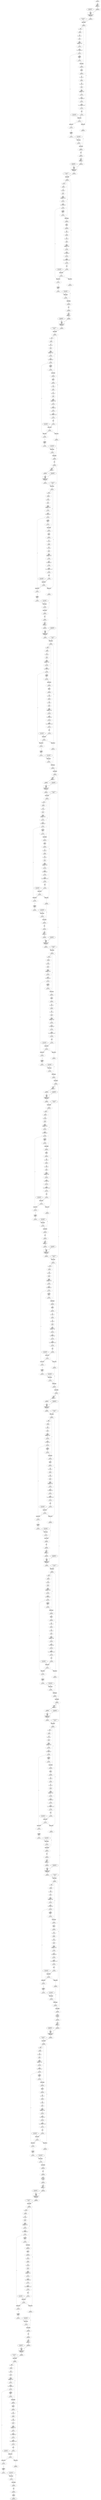 digraph webdnn_ir {
graph [
];
op_Im2Col0 [label="Im2Col0
Im2Col
ksize=(9, 9)
stride=(1, 1)
padding=(4, 4)
dilation_rate=(1, 1)", shape=box];
var_4940297552 [
label="Variable0
(1, 256, 256, 3)
Order=[N, H, W, C]",shape=octagon,style="dashed"];
var_4940297552 -> op_Im2Col0 [label="im"];
var_4939055680 [
label="Variable376
(1, 256, 256, 243)
Order=[N, H, W, C]",shape=octagon];
op_Im2Col0 -> var_4939055680 [label="col"];
op_Sgemm0 [label="Sgemm0
Sgemm
M=65536
N=16
K=243
out_shape=[1, 256, 256, 16]
out_order=[N, H, W, C]
transpose_A=True
transpose_B=True", shape=box];
var_4939055680 -> op_Sgemm0 [label="A"];
var_4940299512 [
label="ConstantVariable48
(9, 9, 3, 16)
Order=[H, W, C, N]",shape=doubleoctagon];
var_4940299512 -> op_Sgemm0 [label="B"];
var_4939043336 [
label="Variable2
(1, 256, 256, 16)
Order=[N, H, W, C]",shape=octagon];
op_Sgemm0 -> var_4939043336 [label="C"];
op_ElementwiseAdd0 [label="ElementwiseAdd0
ElementwiseAdd
", shape=box];
var_4939043336 -> op_ElementwiseAdd0 [label="x0"];
var_4939045296 [
label="ConstantVariable47
(16,)
Order=[C]",shape=doubleoctagon];
var_4939045296 -> op_ElementwiseAdd0 [label="x1"];
var_4939045968 [
label="Variable3
(1, 256, 256, 16)
Order=[N, H, W, C]",shape=octagon];
op_ElementwiseAdd0 -> var_4939045968 [label="y"];
op_Sum0 [label="Sum0
Sum
axis=<AxisVar W>", shape=box];
var_4939045968 -> op_Sum0 [label="x"];
var_4939092824 [
label="Variable4
(1, 256, 16)
Order=[N, H, C]",shape=octagon];
op_Sum0 -> var_4939092824 [label="y"];
op_Sum1 [label="Sum1
Sum
axis=<AxisVar H>", shape=box];
var_4939092824 -> op_Sum1 [label="x"];
var_4939092040 [
label="Variable5
(1, 16)
Order=[N, C]",shape=octagon];
op_Sum1 -> var_4939092040 [label="y"];
op_Reshape0 [label="Reshape0
Reshape
in_order=[N, C]
out_order=[N, H, W, C]
out_shape=[1, 1, 1, 16]", shape=box];
var_4939092040 -> op_Reshape0 [label="x"];
var_4939058200 [
label="Variable6
(1, 1, 1, 16)
Order=[N, H, W, C]",shape=octagon];
op_Reshape0 -> var_4939058200 [label="y"];
op_ScalarMul0 [label="ScalarMul0
ScalarMul
value=1.52587890625e-05", shape=box];
var_4939058200 -> op_ScalarMul0 [label="x0"];
var_4939056968 [
label="Variable7
(1, 1, 1, 16)
Order=[N, H, W, C]",shape=octagon];
op_ScalarMul0 -> var_4939056968 [label="y"];
op_ScalarAffine0 [label="ScalarAffine0
ScalarAffine
scale=-1.0
bias=0.0", shape=box];
var_4939056968 -> op_ScalarAffine0 [label="x0"];
var_4939055736 [
label="Variable8
(1, 1, 1, 16)
Order=[N, H, W, C]",shape=octagon];
op_ScalarAffine0 -> var_4939055736 [label="y"];
op_ElementwiseAdd1 [label="ElementwiseAdd1
ElementwiseAdd
", shape=box];
var_4939045968 -> op_ElementwiseAdd1 [label="x0"];
var_4939055736 -> op_ElementwiseAdd1 [label="x1"];
var_4937347312 [
label="Variable9
(1, 256, 256, 16)
Order=[N, H, W, C]",shape=octagon];
op_ElementwiseAdd1 -> var_4937347312 [label="y"];
op_ScalarPow0 [label="ScalarPow0
ScalarPow
value=2.0", shape=box];
var_4937347312 -> op_ScalarPow0 [label="x0"];
var_4938608256 [
label="Variable10
(1, 256, 256, 16)
Order=[N, H, W, C]",shape=octagon];
op_ScalarPow0 -> var_4938608256 [label="y"];
op_Sum2 [label="Sum2
Sum
axis=<AxisVar W>", shape=box];
var_4938608256 -> op_Sum2 [label="x"];
var_4938631264 [
label="Variable11
(1, 256, 16)
Order=[N, H, C]",shape=octagon];
op_Sum2 -> var_4938631264 [label="y"];
op_Sum3 [label="Sum3
Sum
axis=<AxisVar H>", shape=box];
var_4938631264 -> op_Sum3 [label="x"];
var_4939398952 [
label="Variable12
(1, 16)
Order=[N, C]",shape=octagon];
op_Sum3 -> var_4939398952 [label="y"];
op_Reshape1 [label="Reshape1
Reshape
in_order=[N, C]
out_order=[N, H, W, C]
out_shape=[1, 1, 1, 16]", shape=box];
var_4939398952 -> op_Reshape1 [label="x"];
var_4940064752 [
label="Variable13
(1, 1, 1, 16)
Order=[N, H, W, C]",shape=octagon];
op_Reshape1 -> var_4940064752 [label="y"];
op_ScalarMul1 [label="ScalarMul1
ScalarMul
value=1.52587890625e-05", shape=box];
var_4940064752 -> op_ScalarMul1 [label="x0"];
var_4939124576 [
label="Variable14
(1, 1, 1, 16)
Order=[N, H, W, C]",shape=octagon];
op_ScalarMul1 -> var_4939124576 [label="y"];
op_ScalarAdd0 [label="ScalarAdd0
ScalarAdd
value=9.999999747378752e-06", shape=box];
var_4939124576 -> op_ScalarAdd0 [label="x0"];
var_4939123344 [
label="Variable15
(1, 1, 1, 16)
Order=[N, H, W, C]",shape=octagon];
op_ScalarAdd0 -> var_4939123344 [label="y"];
op_Rsqrt0 [label="Rsqrt0
Rsqrt
", shape=box];
var_4939123344 -> op_Rsqrt0 [label="x0"];
var_4939122112 [
label="Variable16
(1, 1, 1, 16)
Order=[N, H, W, C]",shape=octagon];
op_Rsqrt0 -> var_4939122112 [label="y"];
op_ElementwiseMul0 [label="ElementwiseMul0
ElementwiseMul
", shape=box];
var_4939122112 -> op_ElementwiseMul0 [label="x0"];
var_4939121160 [
label="ConstantVariable43
(1, 1, 1, 16)
Order=[N, H, W, C]",shape=doubleoctagon];
var_4939121160 -> op_ElementwiseMul0 [label="x1"];
var_4939095064 [
label="Variable17
(1, 1, 1, 16)
Order=[N, H, W, C]",shape=octagon];
op_ElementwiseMul0 -> var_4939095064 [label="y"];
op_ElementwiseMul1 [label="ElementwiseMul1
ElementwiseMul
", shape=box];
var_4939056968 -> op_ElementwiseMul1 [label="x0"];
var_4939095064 -> op_ElementwiseMul1 [label="x1"];
var_4939179736 [
label="Variable18
(1, 1, 1, 16)
Order=[N, H, W, C]",shape=octagon];
op_ElementwiseMul1 -> var_4939179736 [label="y"];
op_ScalarAffine1 [label="ScalarAffine1
ScalarAffine
scale=-1.0
bias=0.0", shape=box];
var_4939179736 -> op_ScalarAffine1 [label="x0"];
var_4939178504 [
label="Variable19
(1, 1, 1, 16)
Order=[N, H, W, C]",shape=octagon];
op_ScalarAffine1 -> var_4939178504 [label="y"];
op_ElementwiseAdd2 [label="ElementwiseAdd2
ElementwiseAdd
", shape=box];
var_4939141072 [
label="ConstantVariable50
(1, 1, 1, 16)
Order=[N, H, W, C]",shape=doubleoctagon];
var_4939141072 -> op_ElementwiseAdd2 [label="x0"];
var_4939178504 -> op_ElementwiseAdd2 [label="x1"];
var_4939139168 [
label="Variable20
(1, 1, 1, 16)
Order=[N, H, W, C]",shape=octagon];
op_ElementwiseAdd2 -> var_4939139168 [label="y"];
op_ElementwiseMul2 [label="ElementwiseMul2
ElementwiseMul
", shape=box];
var_4939045968 -> op_ElementwiseMul2 [label="x0"];
var_4939095064 -> op_ElementwiseMul2 [label="x1"];
var_4939137096 [
label="Variable21
(1, 256, 256, 16)
Order=[N, H, W, C]",shape=octagon];
op_ElementwiseMul2 -> var_4939137096 [label="y"];
op_ElementwiseAdd3 [label="ElementwiseAdd3
ElementwiseAdd
", shape=box];
var_4939137096 -> op_ElementwiseAdd3 [label="x0"];
var_4939139168 -> op_ElementwiseAdd3 [label="x1"];
var_4939180408 [
label="Variable22
(1, 256, 256, 16)
Order=[N, H, W, C]",shape=octagon];
op_ElementwiseAdd3 -> var_4939180408 [label="y"];
op_Relu0 [label="Relu0
Relu
", shape=box];
var_4939180408 -> op_Relu0 [label="x0"];
var_4939181752 [
label="Variable23
(1, 256, 256, 16)
Order=[N, H, W, C]",shape=octagon];
op_Relu0 -> var_4939181752 [label="y"];
op_Im2Col1 [label="Im2Col1
Im2Col
ksize=(3, 3)
stride=(2, 2)
padding=(1, 1)
dilation_rate=(1, 1)", shape=box];
var_4939181752 -> op_Im2Col1 [label="im"];
var_4936567720 [
label="Variable378
(1, 128, 128, 144)
Order=[N, H, W, C]",shape=octagon];
op_Im2Col1 -> var_4936567720 [label="col"];
op_Sgemm1 [label="Sgemm1
Sgemm
M=16384
N=32
K=144
out_shape=[1, 128, 128, 32]
out_order=[N, H, W, C]
transpose_A=True
transpose_B=True", shape=box];
var_4936567720 -> op_Sgemm1 [label="A"];
var_4939208016 [
label="ConstantVariable41
(3, 3, 16, 32)
Order=[H, W, C, N]",shape=doubleoctagon];
var_4939208016 -> op_Sgemm1 [label="B"];
var_4939209024 [
label="Variable25
(1, 128, 128, 32)
Order=[N, H, W, C]",shape=octagon];
op_Sgemm1 -> var_4939209024 [label="C"];
op_ElementwiseAdd4 [label="ElementwiseAdd4
ElementwiseAdd
", shape=box];
var_4939209024 -> op_ElementwiseAdd4 [label="x0"];
var_4939210536 [
label="ConstantVariable40
(32,)
Order=[C]",shape=doubleoctagon];
var_4939210536 -> op_ElementwiseAdd4 [label="x1"];
var_4939231752 [
label="Variable26
(1, 128, 128, 32)
Order=[N, H, W, C]",shape=octagon];
op_ElementwiseAdd4 -> var_4939231752 [label="y"];
op_Sum4 [label="Sum4
Sum
axis=<AxisVar W>", shape=box];
var_4939231752 -> op_Sum4 [label="x"];
var_4939232760 [
label="Variable27
(1, 128, 32)
Order=[N, H, C]",shape=octagon];
op_Sum4 -> var_4939232760 [label="y"];
op_Sum5 [label="Sum5
Sum
axis=<AxisVar H>", shape=box];
var_4939232760 -> op_Sum5 [label="x"];
var_4939233656 [
label="Variable28
(1, 32)
Order=[N, C]",shape=octagon];
op_Sum5 -> var_4939233656 [label="y"];
op_Reshape2 [label="Reshape2
Reshape
in_order=[N, C]
out_order=[N, H, W, C]
out_shape=[1, 1, 1, 32]", shape=box];
var_4939233656 -> op_Reshape2 [label="x"];
var_4939234664 [
label="Variable29
(1, 1, 1, 32)
Order=[N, H, W, C]",shape=octagon];
op_Reshape2 -> var_4939234664 [label="y"];
op_ScalarMul2 [label="ScalarMul2
ScalarMul
value=6.103515625e-05", shape=box];
var_4939234664 -> op_ScalarMul2 [label="x0"];
var_4939518696 [
label="Variable30
(1, 1, 1, 32)
Order=[N, H, W, C]",shape=octagon];
op_ScalarMul2 -> var_4939518696 [label="y"];
op_ScalarAffine2 [label="ScalarAffine2
ScalarAffine
scale=-1.0
bias=0.0", shape=box];
var_4939518696 -> op_ScalarAffine2 [label="x0"];
var_4939630072 [
label="Variable31
(1, 1, 1, 32)
Order=[N, H, W, C]",shape=octagon];
op_ScalarAffine2 -> var_4939630072 [label="y"];
op_ElementwiseAdd5 [label="ElementwiseAdd5
ElementwiseAdd
", shape=box];
var_4939231752 -> op_ElementwiseAdd5 [label="x0"];
var_4939630072 -> op_ElementwiseAdd5 [label="x1"];
var_4939628616 [
label="Variable32
(1, 128, 128, 32)
Order=[N, H, W, C]",shape=octagon];
op_ElementwiseAdd5 -> var_4939628616 [label="y"];
op_ScalarPow1 [label="ScalarPow1
ScalarPow
value=2.0", shape=box];
var_4939628616 -> op_ScalarPow1 [label="x0"];
var_4939590456 [
label="Variable33
(1, 128, 128, 32)
Order=[N, H, W, C]",shape=octagon];
op_ScalarPow1 -> var_4939590456 [label="y"];
op_Sum6 [label="Sum6
Sum
axis=<AxisVar W>", shape=box];
var_4939590456 -> op_Sum6 [label="x"];
var_4939589560 [
label="Variable34
(1, 128, 32)
Order=[N, H, C]",shape=octagon];
op_Sum6 -> var_4939589560 [label="y"];
op_Sum7 [label="Sum7
Sum
axis=<AxisVar H>", shape=box];
var_4939589560 -> op_Sum7 [label="x"];
var_4939588776 [
label="Variable35
(1, 32)
Order=[N, C]",shape=octagon];
op_Sum7 -> var_4939588776 [label="y"];
op_Reshape3 [label="Reshape3
Reshape
in_order=[N, C]
out_order=[N, H, W, C]
out_shape=[1, 1, 1, 32]", shape=box];
var_4939588776 -> op_Reshape3 [label="x"];
var_4939587880 [
label="Variable36
(1, 1, 1, 32)
Order=[N, H, W, C]",shape=octagon];
op_Reshape3 -> var_4939587880 [label="y"];
op_ScalarMul3 [label="ScalarMul3
ScalarMul
value=6.103515625e-05", shape=box];
var_4939587880 -> op_ScalarMul3 [label="x0"];
var_4939557912 [
label="Variable37
(1, 1, 1, 32)
Order=[N, H, W, C]",shape=octagon];
op_ScalarMul3 -> var_4939557912 [label="y"];
op_ScalarAdd1 [label="ScalarAdd1
ScalarAdd
value=9.999999747378752e-06", shape=box];
var_4939557912 -> op_ScalarAdd1 [label="x0"];
var_4939556680 [
label="Variable38
(1, 1, 1, 32)
Order=[N, H, W, C]",shape=octagon];
op_ScalarAdd1 -> var_4939556680 [label="y"];
op_Rsqrt1 [label="Rsqrt1
Rsqrt
", shape=box];
var_4939556680 -> op_Rsqrt1 [label="x0"];
var_4939555448 [
label="Variable39
(1, 1, 1, 32)
Order=[N, H, W, C]",shape=octagon];
op_Rsqrt1 -> var_4939555448 [label="y"];
op_ElementwiseMul3 [label="ElementwiseMul3
ElementwiseMul
", shape=box];
var_4939555448 -> op_ElementwiseMul3 [label="x0"];
var_4939521664 [
label="ConstantVariable36
(1, 1, 1, 32)
Order=[N, H, W, C]",shape=doubleoctagon];
var_4939521664 -> op_ElementwiseMul3 [label="x1"];
var_4939520208 [
label="Variable40
(1, 1, 1, 32)
Order=[N, H, W, C]",shape=octagon];
op_ElementwiseMul3 -> var_4939520208 [label="y"];
op_ElementwiseMul4 [label="ElementwiseMul4
ElementwiseMul
", shape=box];
var_4939518696 -> op_ElementwiseMul4 [label="x0"];
var_4939520208 -> op_ElementwiseMul4 [label="x1"];
var_4939699480 [
label="Variable41
(1, 1, 1, 32)
Order=[N, H, W, C]",shape=octagon];
op_ElementwiseMul4 -> var_4939699480 [label="y"];
op_ScalarAffine3 [label="ScalarAffine3
ScalarAffine
scale=-1.0
bias=0.0", shape=box];
var_4939699480 -> op_ScalarAffine3 [label="x0"];
var_4939698248 [
label="Variable42
(1, 1, 1, 32)
Order=[N, H, W, C]",shape=octagon];
op_ScalarAffine3 -> var_4939698248 [label="y"];
op_ElementwiseAdd6 [label="ElementwiseAdd6
ElementwiseAdd
", shape=box];
var_4939699984 [
label="ConstantVariable51
(1, 1, 1, 32)
Order=[N, H, W, C]",shape=doubleoctagon];
var_4939699984 -> op_ElementwiseAdd6 [label="x0"];
var_4939698248 -> op_ElementwiseAdd6 [label="x1"];
var_4939679896 [
label="Variable43
(1, 1, 1, 32)
Order=[N, H, W, C]",shape=octagon];
op_ElementwiseAdd6 -> var_4939679896 [label="y"];
op_ElementwiseMul5 [label="ElementwiseMul5
ElementwiseMul
", shape=box];
var_4939231752 -> op_ElementwiseMul5 [label="x0"];
var_4939520208 -> op_ElementwiseMul5 [label="x1"];
var_4939678384 [
label="Variable44
(1, 128, 128, 32)
Order=[N, H, W, C]",shape=octagon];
op_ElementwiseMul5 -> var_4939678384 [label="y"];
op_ElementwiseAdd7 [label="ElementwiseAdd7
ElementwiseAdd
", shape=box];
var_4939678384 -> op_ElementwiseAdd7 [label="x0"];
var_4939679896 -> op_ElementwiseAdd7 [label="x1"];
var_4939700656 [
label="Variable45
(1, 128, 128, 32)
Order=[N, H, W, C]",shape=octagon];
op_ElementwiseAdd7 -> var_4939700656 [label="y"];
op_Relu1 [label="Relu1
Relu
", shape=box];
var_4939700656 -> op_Relu1 [label="x0"];
var_4939702000 [
label="Variable46
(1, 128, 128, 32)
Order=[N, H, W, C]",shape=octagon];
op_Relu1 -> var_4939702000 [label="y"];
op_Im2Col2 [label="Im2Col2
Im2Col
ksize=(3, 3)
stride=(2, 2)
padding=(1, 1)
dilation_rate=(1, 1)", shape=box];
var_4939702000 -> op_Im2Col2 [label="im"];
var_4939093944 [
label="Variable380
(1, 64, 64, 288)
Order=[N, H, W, C]",shape=octagon];
op_Im2Col2 -> var_4939093944 [label="col"];
op_Sgemm2 [label="Sgemm2
Sgemm
M=4096
N=64
K=288
out_shape=[1, 64, 64, 64]
out_order=[N, H, W, C]
transpose_A=True
transpose_B=True", shape=box];
var_4939093944 -> op_Sgemm2 [label="A"];
var_4939732360 [
label="ConstantVariable34
(3, 3, 32, 64)
Order=[H, W, C, N]",shape=doubleoctagon];
var_4939732360 -> op_Sgemm2 [label="B"];
var_4939733368 [
label="Variable48
(1, 64, 64, 64)
Order=[N, H, W, C]",shape=octagon];
op_Sgemm2 -> var_4939733368 [label="C"];
op_ElementwiseAdd8 [label="ElementwiseAdd8
ElementwiseAdd
", shape=box];
var_4939733368 -> op_ElementwiseAdd8 [label="x0"];
var_4939734880 [
label="ConstantVariable33
(64,)
Order=[C]",shape=doubleoctagon];
var_4939734880 -> op_ElementwiseAdd8 [label="x1"];
var_4939756096 [
label="Variable49
(1, 64, 64, 64)
Order=[N, H, W, C]",shape=octagon];
op_ElementwiseAdd8 -> var_4939756096 [label="y"];
op_Sum8 [label="Sum8
Sum
axis=<AxisVar W>", shape=box];
var_4939756096 -> op_Sum8 [label="x"];
var_4939878920 [
label="Variable50
(1, 64, 64)
Order=[N, H, C]",shape=octagon];
op_Sum8 -> var_4939878920 [label="y"];
op_Sum9 [label="Sum9
Sum
axis=<AxisVar H>", shape=box];
var_4939878920 -> op_Sum9 [label="x"];
var_4939833016 [
label="Variable51
(1, 64)
Order=[N, C]",shape=octagon];
op_Sum9 -> var_4939833016 [label="y"];
op_Reshape4 [label="Reshape4
Reshape
in_order=[N, C]
out_order=[N, H, W, C]
out_shape=[1, 1, 1, 64]", shape=box];
var_4939833016 -> op_Reshape4 [label="x"];
var_4939832120 [
label="Variable52
(1, 1, 1, 64)
Order=[N, H, W, C]",shape=octagon];
op_Reshape4 -> var_4939832120 [label="y"];
op_ScalarMul4 [label="ScalarMul4
ScalarMul
value=0.000244140625", shape=box];
var_4939832120 -> op_ScalarMul4 [label="x0"];
var_4939830888 [
label="Variable53
(1, 1, 1, 64)
Order=[N, H, W, C]",shape=octagon];
op_ScalarMul4 -> var_4939830888 [label="y"];
op_ScalarAffine4 [label="ScalarAffine4
ScalarAffine
scale=-1.0
bias=0.0", shape=box];
var_4939830888 -> op_ScalarAffine4 [label="x0"];
var_4939829656 [
label="Variable54
(1, 1, 1, 64)
Order=[N, H, W, C]",shape=octagon];
op_ScalarAffine4 -> var_4939829656 [label="y"];
op_ElementwiseAdd9 [label="ElementwiseAdd9
ElementwiseAdd
", shape=box];
var_4939756096 -> op_ElementwiseAdd9 [label="x0"];
var_4939829656 -> op_ElementwiseAdd9 [label="x1"];
var_4939803560 [
label="Variable55
(1, 64, 64, 64)
Order=[N, H, W, C]",shape=octagon];
op_ElementwiseAdd9 -> var_4939803560 [label="y"];
op_ScalarPow2 [label="ScalarPow2
ScalarPow
value=2.0", shape=box];
var_4939803560 -> op_ScalarPow2 [label="x0"];
var_4939802328 [
label="Variable56
(1, 64, 64, 64)
Order=[N, H, W, C]",shape=octagon];
op_ScalarPow2 -> var_4939802328 [label="y"];
op_Sum10 [label="Sum10
Sum
axis=<AxisVar W>", shape=box];
var_4939802328 -> op_Sum10 [label="x"];
var_4939801432 [
label="Variable57
(1, 64, 64)
Order=[N, H, C]",shape=octagon];
op_Sum10 -> var_4939801432 [label="y"];
op_Sum11 [label="Sum11
Sum
axis=<AxisVar H>", shape=box];
var_4939801432 -> op_Sum11 [label="x"];
var_4939800648 [
label="Variable58
(1, 64)
Order=[N, C]",shape=octagon];
op_Sum11 -> var_4939800648 [label="y"];
op_Reshape5 [label="Reshape5
Reshape
in_order=[N, C]
out_order=[N, H, W, C]
out_shape=[1, 1, 1, 64]", shape=box];
var_4939800648 -> op_Reshape5 [label="x"];
var_4939779208 [
label="Variable59
(1, 1, 1, 64)
Order=[N, H, W, C]",shape=octagon];
op_Reshape5 -> var_4939779208 [label="y"];
op_ScalarMul5 [label="ScalarMul5
ScalarMul
value=0.000244140625", shape=box];
var_4939779208 -> op_ScalarMul5 [label="x0"];
var_4939777976 [
label="Variable60
(1, 1, 1, 64)
Order=[N, H, W, C]",shape=octagon];
op_ScalarMul5 -> var_4939777976 [label="y"];
op_ScalarAdd2 [label="ScalarAdd2
ScalarAdd
value=9.999999747378752e-06", shape=box];
var_4939777976 -> op_ScalarAdd2 [label="x0"];
var_4939776744 [
label="Variable61
(1, 1, 1, 64)
Order=[N, H, W, C]",shape=octagon];
op_ScalarAdd2 -> var_4939776744 [label="y"];
op_Rsqrt2 [label="Rsqrt2
Rsqrt
", shape=box];
var_4939776744 -> op_Rsqrt2 [label="x0"];
var_4939759064 [
label="Variable62
(1, 1, 1, 64)
Order=[N, H, W, C]",shape=octagon];
op_Rsqrt2 -> var_4939759064 [label="y"];
op_ElementwiseMul6 [label="ElementwiseMul6
ElementwiseMul
", shape=box];
var_4939759064 -> op_ElementwiseMul6 [label="x0"];
var_4939759400 [
label="ConstantVariable29
(1, 1, 1, 64)
Order=[N, H, W, C]",shape=doubleoctagon];
var_4939759400 -> op_ElementwiseMul6 [label="x1"];
var_4939757608 [
label="Variable63
(1, 1, 1, 64)
Order=[N, H, W, C]",shape=octagon];
op_ElementwiseMul6 -> var_4939757608 [label="y"];
op_ElementwiseMul7 [label="ElementwiseMul7
ElementwiseMul
", shape=box];
var_4939830888 -> op_ElementwiseMul7 [label="x0"];
var_4939757608 -> op_ElementwiseMul7 [label="x1"];
var_4939881216 [
label="Variable64
(1, 1, 1, 64)
Order=[N, H, W, C]",shape=octagon];
op_ElementwiseMul7 -> var_4939881216 [label="y"];
op_ScalarAffine5 [label="ScalarAffine5
ScalarAffine
scale=-1.0
bias=0.0", shape=box];
var_4939881216 -> op_ScalarAffine5 [label="x0"];
var_4939915392 [
label="Variable65
(1, 1, 1, 64)
Order=[N, H, W, C]",shape=octagon];
op_ScalarAffine5 -> var_4939915392 [label="y"];
op_ElementwiseAdd10 [label="ElementwiseAdd10
ElementwiseAdd
", shape=box];
var_4939917352 [
label="ConstantVariable52
(1, 1, 1, 64)
Order=[N, H, W, C]",shape=doubleoctagon];
var_4939917352 -> op_ElementwiseAdd10 [label="x0"];
var_4939915392 -> op_ElementwiseAdd10 [label="x1"];
var_4939917912 [
label="Variable66
(1, 1, 1, 64)
Order=[N, H, W, C]",shape=octagon];
op_ElementwiseAdd10 -> var_4939917912 [label="y"];
op_ElementwiseMul8 [label="ElementwiseMul8
ElementwiseMul
", shape=box];
var_4939756096 -> op_ElementwiseMul8 [label="x0"];
var_4939757608 -> op_ElementwiseMul8 [label="x1"];
var_4939935872 [
label="Variable67
(1, 64, 64, 64)
Order=[N, H, W, C]",shape=octagon];
op_ElementwiseMul8 -> var_4939935872 [label="y"];
op_ElementwiseAdd11 [label="ElementwiseAdd11
ElementwiseAdd
", shape=box];
var_4939935872 -> op_ElementwiseAdd11 [label="x0"];
var_4939917912 -> op_ElementwiseAdd11 [label="x1"];
var_4939936320 [
label="Variable68
(1, 64, 64, 64)
Order=[N, H, W, C]",shape=octagon];
op_ElementwiseAdd11 -> var_4939936320 [label="y"];
op_Relu2 [label="Relu2
Relu
", shape=box];
var_4939936320 -> op_Relu2 [label="x0"];
var_4939937664 [
label="Variable69
(1, 64, 64, 64)
Order=[N, H, W, C]",shape=octagon];
op_Relu2 -> var_4939937664 [label="y"];
op_Im2Col3 [label="Im2Col3
Im2Col
ksize=(3, 3)
stride=(1, 1)
padding=(1, 1)
dilation_rate=(1, 1)", shape=box];
var_4939937664 -> op_Im2Col3 [label="im"];
var_4707362128 [
label="Variable382
(1, 64, 64, 576)
Order=[N, H, W, C]",shape=octagon];
op_Im2Col3 -> var_4707362128 [label="col"];
op_Sgemm3 [label="Sgemm3
Sgemm
M=4096
N=64
K=576
out_shape=[1, 64, 64, 64]
out_order=[N, H, W, C]
transpose_A=True
transpose_B=True", shape=box];
var_4707362128 -> op_Sgemm3 [label="A"];
var_4707361344 [
label="ConstantVariable65
(3, 3, 64, 64)
Order=[H, W, C, N]",shape=doubleoctagon];
var_4707361344 -> op_Sgemm3 [label="B"];
var_4707314656 [
label="Variable71
(1, 64, 64, 64)
Order=[N, H, W, C]",shape=octagon];
op_Sgemm3 -> var_4707314656 [label="C"];
op_ElementwiseAdd12 [label="ElementwiseAdd12
ElementwiseAdd
", shape=box];
var_4707314656 -> op_ElementwiseAdd12 [label="x0"];
var_4707362296 [
label="ConstantVariable64
(64,)
Order=[C]",shape=doubleoctagon];
var_4707362296 -> op_ElementwiseAdd12 [label="x1"];
var_4707313200 [
label="Variable72
(1, 64, 64, 64)
Order=[N, H, W, C]",shape=octagon];
op_ElementwiseAdd12 -> var_4707313200 [label="y"];
op_Sum12 [label="Sum12
Sum
axis=<AxisVar W>", shape=box];
var_4707313200 -> op_Sum12 [label="x"];
var_4707312304 [
label="Variable73
(1, 64, 64)
Order=[N, H, C]",shape=octagon];
op_Sum12 -> var_4707312304 [label="y"];
op_Sum13 [label="Sum13
Sum
axis=<AxisVar H>", shape=box];
var_4707312304 -> op_Sum13 [label="x"];
var_4707270496 [
label="Variable74
(1, 64)
Order=[N, C]",shape=octagon];
op_Sum13 -> var_4707270496 [label="y"];
op_Reshape6 [label="Reshape6
Reshape
in_order=[N, C]
out_order=[N, H, W, C]
out_shape=[1, 1, 1, 64]", shape=box];
var_4707270496 -> op_Reshape6 [label="x"];
var_4707269600 [
label="Variable75
(1, 1, 1, 64)
Order=[N, H, W, C]",shape=octagon];
op_Reshape6 -> var_4707269600 [label="y"];
op_ScalarMul6 [label="ScalarMul6
ScalarMul
value=0.000244140625", shape=box];
var_4707269600 -> op_ScalarMul6 [label="x0"];
var_4707268368 [
label="Variable76
(1, 1, 1, 64)
Order=[N, H, W, C]",shape=octagon];
op_ScalarMul6 -> var_4707268368 [label="y"];
op_ScalarAffine6 [label="ScalarAffine6
ScalarAffine
scale=-1.0
bias=0.0", shape=box];
var_4707268368 -> op_ScalarAffine6 [label="x0"];
var_4707267136 [
label="Variable77
(1, 1, 1, 64)
Order=[N, H, W, C]",shape=octagon];
op_ScalarAffine6 -> var_4707267136 [label="y"];
op_ElementwiseAdd13 [label="ElementwiseAdd13
ElementwiseAdd
", shape=box];
var_4707313200 -> op_ElementwiseAdd13 [label="x0"];
var_4707267136 -> op_ElementwiseAdd13 [label="x1"];
var_4707228752 [
label="Variable78
(1, 64, 64, 64)
Order=[N, H, W, C]",shape=octagon];
op_ElementwiseAdd13 -> var_4707228752 [label="y"];
op_ScalarPow3 [label="ScalarPow3
ScalarPow
value=2.0", shape=box];
var_4707228752 -> op_ScalarPow3 [label="x0"];
var_4707227520 [
label="Variable79
(1, 64, 64, 64)
Order=[N, H, W, C]",shape=octagon];
op_ScalarPow3 -> var_4707227520 [label="y"];
op_Sum14 [label="Sum14
Sum
axis=<AxisVar W>", shape=box];
var_4707227520 -> op_Sum14 [label="x"];
var_4707226624 [
label="Variable80
(1, 64, 64)
Order=[N, H, C]",shape=octagon];
op_Sum14 -> var_4707226624 [label="y"];
op_Sum15 [label="Sum15
Sum
axis=<AxisVar H>", shape=box];
var_4707226624 -> op_Sum15 [label="x"];
var_4707225840 [
label="Variable81
(1, 64)
Order=[N, C]",shape=octagon];
op_Sum15 -> var_4707225840 [label="y"];
op_Reshape7 [label="Reshape7
Reshape
in_order=[N, C]
out_order=[N, H, W, C]
out_shape=[1, 1, 1, 64]", shape=box];
var_4707225840 -> op_Reshape7 [label="x"];
var_4707204400 [
label="Variable82
(1, 1, 1, 64)
Order=[N, H, W, C]",shape=octagon];
op_Reshape7 -> var_4707204400 [label="y"];
op_ScalarMul7 [label="ScalarMul7
ScalarMul
value=0.000244140625", shape=box];
var_4707204400 -> op_ScalarMul7 [label="x0"];
var_4707203168 [
label="Variable83
(1, 1, 1, 64)
Order=[N, H, W, C]",shape=octagon];
op_ScalarMul7 -> var_4707203168 [label="y"];
op_ScalarAdd3 [label="ScalarAdd3
ScalarAdd
value=9.999999747378752e-06", shape=box];
var_4707203168 -> op_ScalarAdd3 [label="x0"];
var_4707201936 [
label="Variable84
(1, 1, 1, 64)
Order=[N, H, W, C]",shape=octagon];
op_ScalarAdd3 -> var_4707201936 [label="y"];
op_Rsqrt3 [label="Rsqrt3
Rsqrt
", shape=box];
var_4707201936 -> op_Rsqrt3 [label="x0"];
var_4707167872 [
label="Variable85
(1, 1, 1, 64)
Order=[N, H, W, C]",shape=octagon];
op_Rsqrt3 -> var_4707167872 [label="y"];
op_ElementwiseMul9 [label="ElementwiseMul9
ElementwiseMul
", shape=box];
var_4707167872 -> op_ElementwiseMul9 [label="x0"];
var_4707729816 [
label="ConstantVariable60
(1, 1, 1, 64)
Order=[N, H, W, C]",shape=doubleoctagon];
var_4707729816 -> op_ElementwiseMul9 [label="x1"];
var_4707166416 [
label="Variable86
(1, 1, 1, 64)
Order=[N, H, W, C]",shape=octagon];
op_ElementwiseMul9 -> var_4707166416 [label="y"];
op_ElementwiseMul10 [label="ElementwiseMul10
ElementwiseMul
", shape=box];
var_4707268368 -> op_ElementwiseMul10 [label="x0"];
var_4707166416 -> op_ElementwiseMul10 [label="x1"];
var_4707364312 [
label="Variable87
(1, 1, 1, 64)
Order=[N, H, W, C]",shape=octagon];
op_ElementwiseMul10 -> var_4707364312 [label="y"];
op_ScalarAffine7 [label="ScalarAffine7
ScalarAffine
scale=-1.0
bias=0.0", shape=box];
var_4707364312 -> op_ScalarAffine7 [label="x0"];
var_4707386200 [
label="Variable88
(1, 1, 1, 64)
Order=[N, H, W, C]",shape=octagon];
op_ScalarAffine7 -> var_4707386200 [label="y"];
op_ElementwiseAdd14 [label="ElementwiseAdd14
ElementwiseAdd
", shape=box];
var_4707388160 [
label="ConstantVariable67
(1, 1, 1, 64)
Order=[N, H, W, C]",shape=doubleoctagon];
var_4707388160 -> op_ElementwiseAdd14 [label="x0"];
var_4707386200 -> op_ElementwiseAdd14 [label="x1"];
var_4707388720 [
label="Variable89
(1, 1, 1, 64)
Order=[N, H, W, C]",shape=octagon];
op_ElementwiseAdd14 -> var_4707388720 [label="y"];
op_ElementwiseMul11 [label="ElementwiseMul11
ElementwiseMul
", shape=box];
var_4707313200 -> op_ElementwiseMul11 [label="x0"];
var_4707166416 -> op_ElementwiseMul11 [label="x1"];
var_4707164960 [
label="Variable90
(1, 64, 64, 64)
Order=[N, H, W, C]",shape=octagon];
op_ElementwiseMul11 -> var_4707164960 [label="y"];
op_ElementwiseAdd15 [label="ElementwiseAdd15
ElementwiseAdd
", shape=box];
var_4707164960 -> op_ElementwiseAdd15 [label="x0"];
var_4707388720 -> op_ElementwiseAdd15 [label="x1"];
var_4940008752 [
label="Variable91
(1, 64, 64, 64)
Order=[N, H, W, C]",shape=octagon];
op_ElementwiseAdd15 -> var_4940008752 [label="y"];
op_Relu3 [label="Relu3
Relu
", shape=box];
var_4940008752 -> op_Relu3 [label="x0"];
var_4940007520 [
label="Variable92
(1, 64, 64, 64)
Order=[N, H, W, C]",shape=octagon];
op_Relu3 -> var_4940007520 [label="y"];
op_Im2Col4 [label="Im2Col4
Im2Col
ksize=(3, 3)
stride=(1, 1)
padding=(1, 1)
dilation_rate=(1, 1)", shape=box];
var_4940007520 -> op_Im2Col4 [label="im"];
var_4940006568 [
label="Variable384
(1, 64, 64, 576)
Order=[N, H, W, C]",shape=octagon];
op_Im2Col4 -> var_4940006568 [label="col"];
op_Sgemm4 [label="Sgemm4
Sgemm
M=4096
N=64
K=576
out_shape=[1, 64, 64, 64]
out_order=[N, H, W, C]
transpose_A=True
transpose_B=True", shape=box];
var_4940006568 -> op_Sgemm4 [label="A"];
var_4940005784 [
label="ConstantVariable58
(3, 3, 64, 64)
Order=[H, W, C, N]",shape=doubleoctagon];
var_4940005784 -> op_Sgemm4 [label="B"];
var_4939972280 [
label="Variable94
(1, 64, 64, 64)
Order=[N, H, W, C]",shape=octagon];
op_Sgemm4 -> var_4939972280 [label="C"];
op_ElementwiseAdd16 [label="ElementwiseAdd16
ElementwiseAdd
", shape=box];
var_4939972280 -> op_ElementwiseAdd16 [label="x0"];
var_4707731216 [
label="ConstantVariable57
(64,)
Order=[C]",shape=doubleoctagon];
var_4707731216 -> op_ElementwiseAdd16 [label="x1"];
var_4939970824 [
label="Variable95
(1, 64, 64, 64)
Order=[N, H, W, C]",shape=octagon];
op_ElementwiseAdd16 -> var_4939970824 [label="y"];
op_Sum16 [label="Sum16
Sum
axis=<AxisVar W>", shape=box];
var_4939970824 -> op_Sum16 [label="x"];
var_4707757752 [
label="Variable96
(1, 64, 64)
Order=[N, H, C]",shape=octagon];
op_Sum16 -> var_4707757752 [label="y"];
op_Sum17 [label="Sum17
Sum
axis=<AxisVar H>", shape=box];
var_4707757752 -> op_Sum17 [label="x"];
var_4707756968 [
label="Variable97
(1, 64)
Order=[N, C]",shape=octagon];
op_Sum17 -> var_4707756968 [label="y"];
op_Reshape8 [label="Reshape8
Reshape
in_order=[N, C]
out_order=[N, H, W, C]
out_shape=[1, 1, 1, 64]", shape=box];
var_4707756968 -> op_Reshape8 [label="x"];
var_4707756072 [
label="Variable98
(1, 1, 1, 64)
Order=[N, H, W, C]",shape=octagon];
op_Reshape8 -> var_4707756072 [label="y"];
op_ScalarMul8 [label="ScalarMul8
ScalarMul
value=0.000244140625", shape=box];
var_4707756072 -> op_ScalarMul8 [label="x0"];
var_4707754840 [
label="Variable99
(1, 1, 1, 64)
Order=[N, H, W, C]",shape=octagon];
op_ScalarMul8 -> var_4707754840 [label="y"];
op_ScalarAffine8 [label="ScalarAffine8
ScalarAffine
scale=-1.0
bias=0.0", shape=box];
var_4707754840 -> op_ScalarAffine8 [label="x0"];
var_4707733064 [
label="Variable100
(1, 1, 1, 64)
Order=[N, H, W, C]",shape=octagon];
op_ScalarAffine8 -> var_4707733064 [label="y"];
op_ElementwiseAdd17 [label="ElementwiseAdd17
ElementwiseAdd
", shape=box];
var_4939970824 -> op_ElementwiseAdd17 [label="x0"];
var_4707733064 -> op_ElementwiseAdd17 [label="x1"];
var_4707831536 [
label="Variable101
(1, 64, 64, 64)
Order=[N, H, W, C]",shape=octagon];
op_ElementwiseAdd17 -> var_4707831536 [label="y"];
op_ScalarPow4 [label="ScalarPow4
ScalarPow
value=2.0", shape=box];
var_4707831536 -> op_ScalarPow4 [label="x0"];
var_4707830304 [
label="Variable102
(1, 64, 64, 64)
Order=[N, H, W, C]",shape=octagon];
op_ScalarPow4 -> var_4707830304 [label="y"];
op_Sum18 [label="Sum18
Sum
axis=<AxisVar W>", shape=box];
var_4707830304 -> op_Sum18 [label="x"];
var_4707829408 [
label="Variable103
(1, 64, 64)
Order=[N, H, C]",shape=octagon];
op_Sum18 -> var_4707829408 [label="y"];
op_Sum19 [label="Sum19
Sum
axis=<AxisVar H>", shape=box];
var_4707829408 -> op_Sum19 [label="x"];
var_4707828624 [
label="Variable104
(1, 64)
Order=[N, C]",shape=octagon];
op_Sum19 -> var_4707828624 [label="y"];
op_Reshape9 [label="Reshape9
Reshape
in_order=[N, C]
out_order=[N, H, W, C]
out_shape=[1, 1, 1, 64]", shape=box];
var_4707828624 -> op_Reshape9 [label="x"];
var_4707815376 [
label="Variable105
(1, 1, 1, 64)
Order=[N, H, W, C]",shape=octagon];
op_Reshape9 -> var_4707815376 [label="y"];
op_ScalarMul9 [label="ScalarMul9
ScalarMul
value=0.000244140625", shape=box];
var_4707815376 -> op_ScalarMul9 [label="x0"];
var_4707814144 [
label="Variable106
(1, 1, 1, 64)
Order=[N, H, W, C]",shape=octagon];
op_ScalarMul9 -> var_4707814144 [label="y"];
op_ScalarAdd4 [label="ScalarAdd4
ScalarAdd
value=9.999999747378752e-06", shape=box];
var_4707814144 -> op_ScalarAdd4 [label="x0"];
var_4707812912 [
label="Variable107
(1, 1, 1, 64)
Order=[N, H, W, C]",shape=octagon];
op_ScalarAdd4 -> var_4707812912 [label="y"];
op_Rsqrt4 [label="Rsqrt4
Rsqrt
", shape=box];
var_4707812912 -> op_Rsqrt4 [label="x0"];
var_4707811680 [
label="Variable108
(1, 1, 1, 64)
Order=[N, H, W, C]",shape=octagon];
op_Rsqrt4 -> var_4707811680 [label="y"];
op_ElementwiseMul12 [label="ElementwiseMul12
ElementwiseMul
", shape=box];
var_4707811680 -> op_ElementwiseMul12 [label="x0"];
var_4707781992 [
label="ConstantVariable53
(1, 1, 1, 64)
Order=[N, H, W, C]",shape=doubleoctagon];
var_4707781992 -> op_ElementwiseMul12 [label="x1"];
var_4707780536 [
label="Variable109
(1, 1, 1, 64)
Order=[N, H, W, C]",shape=octagon];
op_ElementwiseMul12 -> var_4707780536 [label="y"];
op_ElementwiseMul13 [label="ElementwiseMul13
ElementwiseMul
", shape=box];
var_4707754840 -> op_ElementwiseMul13 [label="x0"];
var_4707780536 -> op_ElementwiseMul13 [label="x1"];
var_4707844896 [
label="Variable110
(1, 1, 1, 64)
Order=[N, H, W, C]",shape=octagon];
op_ElementwiseMul13 -> var_4707844896 [label="y"];
op_ScalarAffine9 [label="ScalarAffine9
ScalarAffine
scale=-1.0
bias=0.0", shape=box];
var_4707844896 -> op_ScalarAffine9 [label="x0"];
var_4707846240 [
label="Variable111
(1, 1, 1, 64)
Order=[N, H, W, C]",shape=octagon];
op_ScalarAffine9 -> var_4707846240 [label="y"];
op_ElementwiseAdd18 [label="ElementwiseAdd18
ElementwiseAdd
", shape=box];
var_4707889224 [
label="ConstantVariable68
(1, 1, 1, 64)
Order=[N, H, W, C]",shape=doubleoctagon];
var_4707889224 -> op_ElementwiseAdd18 [label="x0"];
var_4707846240 -> op_ElementwiseAdd18 [label="x1"];
var_4707889784 [
label="Variable112
(1, 1, 1, 64)
Order=[N, H, W, C]",shape=octagon];
op_ElementwiseAdd18 -> var_4707889784 [label="y"];
op_ElementwiseMul14 [label="ElementwiseMul14
ElementwiseMul
", shape=box];
var_4939970824 -> op_ElementwiseMul14 [label="x0"];
var_4707780536 -> op_ElementwiseMul14 [label="x1"];
var_4939969368 [
label="Variable113
(1, 64, 64, 64)
Order=[N, H, W, C]",shape=octagon];
op_ElementwiseMul14 -> var_4939969368 [label="y"];
op_ElementwiseAdd19 [label="ElementwiseAdd19
ElementwiseAdd
", shape=box];
var_4939969368 -> op_ElementwiseAdd19 [label="x0"];
var_4707889784 -> op_ElementwiseAdd19 [label="x1"];
var_4939939176 [
label="Variable114
(1, 64, 64, 64)
Order=[N, H, W, C]",shape=octagon];
op_ElementwiseAdd19 -> var_4939939176 [label="y"];
op_ElementwiseAdd20 [label="ElementwiseAdd20
ElementwiseAdd
", shape=box];
var_4939939176 -> op_ElementwiseAdd20 [label="x0"];
var_4939937664 -> op_ElementwiseAdd20 [label="x1"];
var_4707890512 [
label="Variable115
(1, 64, 64, 64)
Order=[N, H, W, C]",shape=octagon];
op_ElementwiseAdd20 -> var_4707890512 [label="y"];
op_Im2Col5 [label="Im2Col5
Im2Col
ksize=(3, 3)
stride=(1, 1)
padding=(1, 1)
dilation_rate=(1, 1)", shape=box];
var_4707890512 -> op_Im2Col5 [label="im"];
var_4940297384 [
label="Variable386
(1, 64, 64, 576)
Order=[N, H, W, C]",shape=octagon];
op_Im2Col5 -> var_4940297384 [label="col"];
op_Sgemm5 [label="Sgemm5
Sgemm
M=4096
N=64
K=576
out_shape=[1, 64, 64, 64]
out_order=[N, H, W, C]
transpose_A=True
transpose_B=True", shape=box];
var_4940297384 -> op_Sgemm5 [label="A"];
var_4707892136 [
label="ConstantVariable81
(3, 3, 64, 64)
Order=[H, W, C, N]",shape=doubleoctagon];
var_4707892136 -> op_Sgemm5 [label="B"];
var_4707893144 [
label="Variable117
(1, 64, 64, 64)
Order=[N, H, W, C]",shape=octagon];
op_Sgemm5 -> var_4707893144 [label="C"];
op_ElementwiseAdd21 [label="ElementwiseAdd21
ElementwiseAdd
", shape=box];
var_4707893144 -> op_ElementwiseAdd21 [label="x0"];
var_4707919296 [
label="ConstantVariable80
(64,)
Order=[C]",shape=doubleoctagon];
var_4707919296 -> op_ElementwiseAdd21 [label="x1"];
var_4707919968 [
label="Variable118
(1, 64, 64, 64)
Order=[N, H, W, C]",shape=octagon];
op_ElementwiseAdd21 -> var_4707919968 [label="y"];
op_Sum20 [label="Sum20
Sum
axis=<AxisVar W>", shape=box];
var_4707919968 -> op_Sum20 [label="x"];
var_4708173864 [
label="Variable119
(1, 64, 64)
Order=[N, H, C]",shape=octagon];
op_Sum20 -> var_4708173864 [label="y"];
op_Sum21 [label="Sum21
Sum
axis=<AxisVar H>", shape=box];
var_4708173864 -> op_Sum21 [label="x"];
var_4708173080 [
label="Variable120
(1, 64)
Order=[N, C]",shape=octagon];
op_Sum21 -> var_4708173080 [label="y"];
op_Reshape10 [label="Reshape10
Reshape
in_order=[N, C]
out_order=[N, H, W, C]
out_shape=[1, 1, 1, 64]", shape=box];
var_4708173080 -> op_Reshape10 [label="x"];
var_4708172184 [
label="Variable121
(1, 1, 1, 64)
Order=[N, H, W, C]",shape=octagon];
op_Reshape10 -> var_4708172184 [label="y"];
op_ScalarMul10 [label="ScalarMul10
ScalarMul
value=0.000244140625", shape=box];
var_4708172184 -> op_ScalarMul10 [label="x0"];
var_4708146312 [
label="Variable122
(1, 1, 1, 64)
Order=[N, H, W, C]",shape=octagon];
op_ScalarMul10 -> var_4708146312 [label="y"];
op_ScalarAffine10 [label="ScalarAffine10
ScalarAffine
scale=-1.0
bias=0.0", shape=box];
var_4708146312 -> op_ScalarAffine10 [label="x0"];
var_4708145080 [
label="Variable123
(1, 1, 1, 64)
Order=[N, H, W, C]",shape=octagon];
op_ScalarAffine10 -> var_4708145080 [label="y"];
op_ElementwiseAdd22 [label="ElementwiseAdd22
ElementwiseAdd
", shape=box];
var_4707919968 -> op_ElementwiseAdd22 [label="x0"];
var_4708145080 -> op_ElementwiseAdd22 [label="x1"];
var_4708143624 [
label="Variable124
(1, 64, 64, 64)
Order=[N, H, W, C]",shape=octagon];
op_ElementwiseAdd22 -> var_4708143624 [label="y"];
op_ScalarPow5 [label="ScalarPow5
ScalarPow
value=2.0", shape=box];
var_4708143624 -> op_ScalarPow5 [label="x0"];
var_4707978488 [
label="Variable125
(1, 64, 64, 64)
Order=[N, H, W, C]",shape=octagon];
op_ScalarPow5 -> var_4707978488 [label="y"];
op_Sum22 [label="Sum22
Sum
axis=<AxisVar W>", shape=box];
var_4707978488 -> op_Sum22 [label="x"];
var_4707977592 [
label="Variable126
(1, 64, 64)
Order=[N, H, C]",shape=octagon];
op_Sum22 -> var_4707977592 [label="y"];
op_Sum23 [label="Sum23
Sum
axis=<AxisVar H>", shape=box];
var_4707977592 -> op_Sum23 [label="x"];
var_4707976808 [
label="Variable127
(1, 64)
Order=[N, C]",shape=octagon];
op_Sum23 -> var_4707976808 [label="y"];
op_Reshape11 [label="Reshape11
Reshape
in_order=[N, C]
out_order=[N, H, W, C]
out_shape=[1, 1, 1, 64]", shape=box];
var_4707976808 -> op_Reshape11 [label="x"];
var_4707975912 [
label="Variable128
(1, 1, 1, 64)
Order=[N, H, W, C]",shape=octagon];
op_Reshape11 -> var_4707975912 [label="y"];
op_ScalarMul11 [label="ScalarMul11
ScalarMul
value=0.000244140625", shape=box];
var_4707975912 -> op_ScalarMul11 [label="x0"];
var_4707945944 [
label="Variable129
(1, 1, 1, 64)
Order=[N, H, W, C]",shape=octagon];
op_ScalarMul11 -> var_4707945944 [label="y"];
op_ScalarAdd5 [label="ScalarAdd5
ScalarAdd
value=9.999999747378752e-06", shape=box];
var_4707945944 -> op_ScalarAdd5 [label="x0"];
var_4707944712 [
label="Variable130
(1, 1, 1, 64)
Order=[N, H, W, C]",shape=octagon];
op_ScalarAdd5 -> var_4707944712 [label="y"];
op_Rsqrt5 [label="Rsqrt5
Rsqrt
", shape=box];
var_4707944712 -> op_Rsqrt5 [label="x0"];
var_4707943480 [
label="Variable131
(1, 1, 1, 64)
Order=[N, H, W, C]",shape=octagon];
op_Rsqrt5 -> var_4707943480 [label="y"];
op_ElementwiseMul15 [label="ElementwiseMul15
ElementwiseMul
", shape=box];
var_4707943480 -> op_ElementwiseMul15 [label="x0"];
var_4707943816 [
label="ConstantVariable76
(1, 1, 1, 64)
Order=[N, H, W, C]",shape=doubleoctagon];
var_4707943816 -> op_ElementwiseMul15 [label="x1"];
var_4707921480 [
label="Variable132
(1, 1, 1, 64)
Order=[N, H, W, C]",shape=octagon];
op_ElementwiseMul15 -> var_4707921480 [label="y"];
op_ElementwiseMul16 [label="ElementwiseMul16
ElementwiseMul
", shape=box];
var_4708146312 -> op_ElementwiseMul16 [label="x0"];
var_4707921480 -> op_ElementwiseMul16 [label="x1"];
var_4708204896 [
label="Variable133
(1, 1, 1, 64)
Order=[N, H, W, C]",shape=octagon];
op_ElementwiseMul16 -> var_4708204896 [label="y"];
op_ScalarAffine11 [label="ScalarAffine11
ScalarAffine
scale=-1.0
bias=0.0", shape=box];
var_4708204896 -> op_ScalarAffine11 [label="x0"];
var_4708206240 [
label="Variable134
(1, 1, 1, 64)
Order=[N, H, W, C]",shape=octagon];
op_ScalarAffine11 -> var_4708206240 [label="y"];
op_ElementwiseAdd23 [label="ElementwiseAdd23
ElementwiseAdd
", shape=box];
var_4708208200 [
label="ConstantVariable83
(1, 1, 1, 64)
Order=[N, H, W, C]",shape=doubleoctagon];
var_4708208200 -> op_ElementwiseAdd23 [label="x0"];
var_4708206240 -> op_ElementwiseAdd23 [label="x1"];
var_4708229304 [
label="Variable135
(1, 1, 1, 64)
Order=[N, H, W, C]",shape=octagon];
op_ElementwiseAdd23 -> var_4708229304 [label="y"];
op_ElementwiseMul17 [label="ElementwiseMul17
ElementwiseMul
", shape=box];
var_4707919968 -> op_ElementwiseMul17 [label="x0"];
var_4707921480 -> op_ElementwiseMul17 [label="x1"];
var_4708230816 [
label="Variable136
(1, 64, 64, 64)
Order=[N, H, W, C]",shape=octagon];
op_ElementwiseMul17 -> var_4708230816 [label="y"];
op_ElementwiseAdd24 [label="ElementwiseAdd24
ElementwiseAdd
", shape=box];
var_4708230816 -> op_ElementwiseAdd24 [label="x0"];
var_4708229304 -> op_ElementwiseAdd24 [label="x1"];
var_4708231264 [
label="Variable137
(1, 64, 64, 64)
Order=[N, H, W, C]",shape=octagon];
op_ElementwiseAdd24 -> var_4708231264 [label="y"];
op_Relu4 [label="Relu4
Relu
", shape=box];
var_4708231264 -> op_Relu4 [label="x0"];
var_4708232608 [
label="Variable138
(1, 64, 64, 64)
Order=[N, H, W, C]",shape=octagon];
op_Relu4 -> var_4708232608 [label="y"];
op_Im2Col6 [label="Im2Col6
Im2Col
ksize=(3, 3)
stride=(1, 1)
padding=(1, 1)
dilation_rate=(1, 1)", shape=box];
var_4708232608 -> op_Im2Col6 [label="im"];
var_4940299960 [
label="Variable388
(1, 64, 64, 576)
Order=[N, H, W, C]",shape=octagon];
op_Im2Col6 -> var_4940299960 [label="col"];
op_Sgemm6 [label="Sgemm6
Sgemm
M=4096
N=64
K=576
out_shape=[1, 64, 64, 64]
out_order=[N, H, W, C]
transpose_A=True
transpose_B=True", shape=box];
var_4940299960 -> op_Sgemm6 [label="A"];
var_4708254776 [
label="ConstantVariable74
(3, 3, 64, 64)
Order=[H, W, C, N]",shape=doubleoctagon];
var_4708254776 -> op_Sgemm6 [label="B"];
var_4708255784 [
label="Variable140
(1, 64, 64, 64)
Order=[N, H, W, C]",shape=octagon];
op_Sgemm6 -> var_4708255784 [label="C"];
op_ElementwiseAdd25 [label="ElementwiseAdd25
ElementwiseAdd
", shape=box];
var_4708255784 -> op_ElementwiseAdd25 [label="x0"];
var_4708257296 [
label="ConstantVariable73
(64,)
Order=[C]",shape=doubleoctagon];
var_4708257296 -> op_ElementwiseAdd25 [label="x1"];
var_4708286704 [
label="Variable141
(1, 64, 64, 64)
Order=[N, H, W, C]",shape=octagon];
op_ElementwiseAdd25 -> var_4708286704 [label="y"];
op_Sum24 [label="Sum24
Sum
axis=<AxisVar W>", shape=box];
var_4708286704 -> op_Sum24 [label="x"];
var_4708325192 [
label="Variable142
(1, 64, 64)
Order=[N, H, C]",shape=octagon];
op_Sum24 -> var_4708325192 [label="y"];
op_Sum25 [label="Sum25
Sum
axis=<AxisVar H>", shape=box];
var_4708325192 -> op_Sum25 [label="x"];
var_4708324408 [
label="Variable143
(1, 64)
Order=[N, C]",shape=octagon];
op_Sum25 -> var_4708324408 [label="y"];
op_Reshape12 [label="Reshape12
Reshape
in_order=[N, C]
out_order=[N, H, W, C]
out_shape=[1, 1, 1, 64]", shape=box];
var_4708324408 -> op_Reshape12 [label="x"];
var_4708323512 [
label="Variable144
(1, 1, 1, 64)
Order=[N, H, W, C]",shape=octagon];
op_Reshape12 -> var_4708323512 [label="y"];
op_ScalarMul12 [label="ScalarMul12
ScalarMul
value=0.000244140625", shape=box];
var_4708323512 -> op_ScalarMul12 [label="x0"];
var_4708289448 [
label="Variable145
(1, 1, 1, 64)
Order=[N, H, W, C]",shape=octagon];
op_ScalarMul12 -> var_4708289448 [label="y"];
op_ScalarAffine12 [label="ScalarAffine12
ScalarAffine
scale=-1.0
bias=0.0", shape=box];
var_4708289448 -> op_ScalarAffine12 [label="x0"];
var_4708288216 [
label="Variable146
(1, 1, 1, 64)
Order=[N, H, W, C]",shape=octagon];
op_ScalarAffine12 -> var_4708288216 [label="y"];
op_ElementwiseAdd26 [label="ElementwiseAdd26
ElementwiseAdd
", shape=box];
var_4708286704 -> op_ElementwiseAdd26 [label="x0"];
var_4708288216 -> op_ElementwiseAdd26 [label="x1"];
var_4941555584 [
label="Variable147
(1, 64, 64, 64)
Order=[N, H, W, C]",shape=octagon];
op_ElementwiseAdd26 -> var_4941555584 [label="y"];
op_ScalarPow6 [label="ScalarPow6
ScalarPow
value=2.0", shape=box];
var_4941555584 -> op_ScalarPow6 [label="x0"];
var_4941554352 [
label="Variable148
(1, 64, 64, 64)
Order=[N, H, W, C]",shape=octagon];
op_ScalarPow6 -> var_4941554352 [label="y"];
op_Sum26 [label="Sum26
Sum
axis=<AxisVar W>", shape=box];
var_4941554352 -> op_Sum26 [label="x"];
var_4708380400 [
label="Variable149
(1, 64, 64)
Order=[N, H, C]",shape=octagon];
op_Sum26 -> var_4708380400 [label="y"];
op_Sum27 [label="Sum27
Sum
axis=<AxisVar H>", shape=box];
var_4708380400 -> op_Sum27 [label="x"];
var_4708379616 [
label="Variable150
(1, 64)
Order=[N, C]",shape=octagon];
op_Sum27 -> var_4708379616 [label="y"];
op_Reshape13 [label="Reshape13
Reshape
in_order=[N, C]
out_order=[N, H, W, C]
out_shape=[1, 1, 1, 64]", shape=box];
var_4708379616 -> op_Reshape13 [label="x"];
var_4708378720 [
label="Variable151
(1, 1, 1, 64)
Order=[N, H, W, C]",shape=octagon];
op_Reshape13 -> var_4708378720 [label="y"];
op_ScalarMul13 [label="ScalarMul13
ScalarMul
value=0.000244140625", shape=box];
var_4708378720 -> op_ScalarMul13 [label="x0"];
var_4708377488 [
label="Variable152
(1, 1, 1, 64)
Order=[N, H, W, C]",shape=octagon];
op_ScalarMul13 -> var_4708377488 [label="y"];
op_ScalarAdd6 [label="ScalarAdd6
ScalarAdd
value=9.999999747378752e-06", shape=box];
var_4708377488 -> op_ScalarAdd6 [label="x0"];
var_4708363904 [
label="Variable153
(1, 1, 1, 64)
Order=[N, H, W, C]",shape=octagon];
op_ScalarAdd6 -> var_4708363904 [label="y"];
op_Rsqrt6 [label="Rsqrt6
Rsqrt
", shape=box];
var_4708363904 -> op_Rsqrt6 [label="x0"];
var_4708362672 [
label="Variable154
(1, 1, 1, 64)
Order=[N, H, W, C]",shape=octagon];
op_Rsqrt6 -> var_4708362672 [label="y"];
op_ElementwiseMul18 [label="ElementwiseMul18
ElementwiseMul
", shape=box];
var_4708362672 -> op_ElementwiseMul18 [label="x0"];
var_4708361720 [
label="ConstantVariable69
(1, 1, 1, 64)
Order=[N, H, W, C]",shape=doubleoctagon];
var_4708361720 -> op_ElementwiseMul18 [label="x1"];
var_4708360264 [
label="Variable155
(1, 1, 1, 64)
Order=[N, H, W, C]",shape=octagon];
op_ElementwiseMul18 -> var_4708360264 [label="y"];
op_ElementwiseMul19 [label="ElementwiseMul19
ElementwiseMul
", shape=box];
var_4708289448 -> op_ElementwiseMul19 [label="x0"];
var_4708360264 -> op_ElementwiseMul19 [label="x1"];
var_4941556200 [
label="Variable156
(1, 1, 1, 64)
Order=[N, H, W, C]",shape=octagon];
op_ElementwiseMul19 -> var_4941556200 [label="y"];
op_ScalarAffine13 [label="ScalarAffine13
ScalarAffine
scale=-1.0
bias=0.0", shape=box];
var_4941556200 -> op_ScalarAffine13 [label="x0"];
var_4708377376 [
label="Variable157
(1, 1, 1, 64)
Order=[N, H, W, C]",shape=octagon];
op_ScalarAffine13 -> var_4708377376 [label="y"];
op_ElementwiseAdd27 [label="ElementwiseAdd27
ElementwiseAdd
", shape=box];
var_4941554296 [
label="ConstantVariable84
(1, 1, 1, 64)
Order=[N, H, W, C]",shape=doubleoctagon];
var_4941554296 -> op_ElementwiseAdd27 [label="x0"];
var_4708377376 -> op_ElementwiseAdd27 [label="x1"];
var_4708377656 [
label="Variable158
(1, 1, 1, 64)
Order=[N, H, W, C]",shape=octagon];
op_ElementwiseAdd27 -> var_4708377656 [label="y"];
op_ElementwiseMul20 [label="ElementwiseMul20
ElementwiseMul
", shape=box];
var_4708286704 -> op_ElementwiseMul20 [label="x0"];
var_4708360264 -> op_ElementwiseMul20 [label="x1"];
var_4708379168 [
label="Variable159
(1, 64, 64, 64)
Order=[N, H, W, C]",shape=octagon];
op_ElementwiseMul20 -> var_4708379168 [label="y"];
op_ElementwiseAdd28 [label="ElementwiseAdd28
ElementwiseAdd
", shape=box];
var_4708379168 -> op_ElementwiseAdd28 [label="x0"];
var_4708377656 -> op_ElementwiseAdd28 [label="x1"];
var_4708378384 [
label="Variable160
(1, 64, 64, 64)
Order=[N, H, W, C]",shape=octagon];
op_ElementwiseAdd28 -> var_4708378384 [label="y"];
op_ElementwiseAdd29 [label="ElementwiseAdd29
ElementwiseAdd
", shape=box];
var_4708378384 -> op_ElementwiseAdd29 [label="x0"];
var_4707890512 -> op_ElementwiseAdd29 [label="x1"];
var_4941555696 [
label="Variable161
(1, 64, 64, 64)
Order=[N, H, W, C]",shape=octagon];
op_ElementwiseAdd29 -> var_4941555696 [label="y"];
op_Im2Col7 [label="Im2Col7
Im2Col
ksize=(3, 3)
stride=(1, 1)
padding=(1, 1)
dilation_rate=(1, 1)", shape=box];
var_4941555696 -> op_Im2Col7 [label="im"];
var_4940298784 [
label="Variable390
(1, 64, 64, 576)
Order=[N, H, W, C]",shape=octagon];
op_Im2Col7 -> var_4940298784 [label="col"];
op_Sgemm7 [label="Sgemm7
Sgemm
M=4096
N=64
K=576
out_shape=[1, 64, 64, 64]
out_order=[N, H, W, C]
transpose_A=True
transpose_B=True", shape=box];
var_4940298784 -> op_Sgemm7 [label="A"];
var_4941652488 [
label="ConstantVariable97
(3, 3, 64, 64)
Order=[H, W, C, N]",shape=doubleoctagon];
var_4941652488 -> op_Sgemm7 [label="B"];
var_4941652264 [
label="Variable163
(1, 64, 64, 64)
Order=[N, H, W, C]",shape=octagon];
op_Sgemm7 -> var_4941652264 [label="C"];
op_ElementwiseAdd30 [label="ElementwiseAdd30
ElementwiseAdd
", shape=box];
var_4941652264 -> op_ElementwiseAdd30 [label="x0"];
var_4941652432 [
label="ConstantVariable96
(64,)
Order=[C]",shape=doubleoctagon];
var_4941652432 -> op_ElementwiseAdd30 [label="x1"];
var_4941653552 [
label="Variable164
(1, 64, 64, 64)
Order=[N, H, W, C]",shape=octagon];
op_ElementwiseAdd30 -> var_4941653552 [label="y"];
op_Sum28 [label="Sum28
Sum
axis=<AxisVar W>", shape=box];
var_4941653552 -> op_Sum28 [label="x"];
var_4941785072 [
label="Variable165
(1, 64, 64)
Order=[N, H, C]",shape=octagon];
op_Sum28 -> var_4941785072 [label="y"];
op_Sum29 [label="Sum29
Sum
axis=<AxisVar H>", shape=box];
var_4941785072 -> op_Sum29 [label="x"];
var_4941784400 [
label="Variable166
(1, 64)
Order=[N, C]",shape=octagon];
op_Sum29 -> var_4941784400 [label="y"];
op_Reshape14 [label="Reshape14
Reshape
in_order=[N, C]
out_order=[N, H, W, C]
out_shape=[1, 1, 1, 64]", shape=box];
var_4941784400 -> op_Reshape14 [label="x"];
var_4941783448 [
label="Variable167
(1, 1, 1, 64)
Order=[N, H, W, C]",shape=octagon];
op_Reshape14 -> var_4941783448 [label="y"];
op_ScalarMul14 [label="ScalarMul14
ScalarMul
value=0.000244140625", shape=box];
var_4941783448 -> op_ScalarMul14 [label="x0"];
var_4941737432 [
label="Variable168
(1, 1, 1, 64)
Order=[N, H, W, C]",shape=octagon];
op_ScalarMul14 -> var_4941737432 [label="y"];
op_ScalarAffine14 [label="ScalarAffine14
ScalarAffine
scale=-1.0
bias=0.0", shape=box];
var_4941737432 -> op_ScalarAffine14 [label="x0"];
var_4941735080 [
label="Variable169
(1, 1, 1, 64)
Order=[N, H, W, C]",shape=octagon];
op_ScalarAffine14 -> var_4941735080 [label="y"];
op_ElementwiseAdd31 [label="ElementwiseAdd31
ElementwiseAdd
", shape=box];
var_4941653552 -> op_ElementwiseAdd31 [label="x0"];
var_4941735080 -> op_ElementwiseAdd31 [label="x1"];
var_4941735528 [
label="Variable170
(1, 64, 64, 64)
Order=[N, H, W, C]",shape=octagon];
op_ElementwiseAdd31 -> var_4941735528 [label="y"];
op_ScalarPow7 [label="ScalarPow7
ScalarPow
value=2.0", shape=box];
var_4941735528 -> op_ScalarPow7 [label="x0"];
var_4941734688 [
label="Variable171
(1, 64, 64, 64)
Order=[N, H, W, C]",shape=octagon];
op_ScalarPow7 -> var_4941734688 [label="y"];
op_Sum30 [label="Sum30
Sum
axis=<AxisVar W>", shape=box];
var_4941734688 -> op_Sum30 [label="x"];
var_4941734128 [
label="Variable172
(1, 64, 64)
Order=[N, H, C]",shape=octagon];
op_Sum30 -> var_4941734128 [label="y"];
op_Sum31 [label="Sum31
Sum
axis=<AxisVar H>", shape=box];
var_4941734128 -> op_Sum31 [label="x"];
var_4941692432 [
label="Variable173
(1, 64)
Order=[N, C]",shape=octagon];
op_Sum31 -> var_4941692432 [label="y"];
op_Reshape15 [label="Reshape15
Reshape
in_order=[N, C]
out_order=[N, H, W, C]
out_shape=[1, 1, 1, 64]", shape=box];
var_4941692432 -> op_Reshape15 [label="x"];
var_4941691480 [
label="Variable174
(1, 1, 1, 64)
Order=[N, H, W, C]",shape=octagon];
op_Reshape15 -> var_4941691480 [label="y"];
op_ScalarMul15 [label="ScalarMul15
ScalarMul
value=0.000244140625", shape=box];
var_4941691480 -> op_ScalarMul15 [label="x0"];
var_4941690584 [
label="Variable175
(1, 1, 1, 64)
Order=[N, H, W, C]",shape=octagon];
op_ScalarMul15 -> var_4941690584 [label="y"];
op_ScalarAdd7 [label="ScalarAdd7
ScalarAdd
value=9.999999747378752e-06", shape=box];
var_4941690584 -> op_ScalarAdd7 [label="x0"];
var_4941689688 [
label="Variable176
(1, 1, 1, 64)
Order=[N, H, W, C]",shape=octagon];
op_ScalarAdd7 -> var_4941689688 [label="y"];
op_Rsqrt7 [label="Rsqrt7
Rsqrt
", shape=box];
var_4941689688 -> op_Rsqrt7 [label="x0"];
var_4941654392 [
label="Variable177
(1, 1, 1, 64)
Order=[N, H, W, C]",shape=octagon];
op_Rsqrt7 -> var_4941654392 [label="y"];
op_ElementwiseMul21 [label="ElementwiseMul21
ElementwiseMul
", shape=box];
var_4941654392 -> op_ElementwiseMul21 [label="x0"];
var_4941655736 [
label="ConstantVariable92
(1, 1, 1, 64)
Order=[N, H, W, C]",shape=doubleoctagon];
var_4941655736 -> op_ElementwiseMul21 [label="x1"];
var_4941653272 [
label="Variable178
(1, 1, 1, 64)
Order=[N, H, W, C]",shape=octagon];
op_ElementwiseMul21 -> var_4941653272 [label="y"];
op_ElementwiseMul22 [label="ElementwiseMul22
ElementwiseMul
", shape=box];
var_4941737432 -> op_ElementwiseMul22 [label="x0"];
var_4941653272 -> op_ElementwiseMul22 [label="x1"];
var_4941785296 [
label="Variable179
(1, 1, 1, 64)
Order=[N, H, W, C]",shape=octagon];
op_ElementwiseMul22 -> var_4941785296 [label="y"];
op_ScalarAffine15 [label="ScalarAffine15
ScalarAffine
scale=-1.0
bias=0.0", shape=box];
var_4941785296 -> op_ScalarAffine15 [label="x0"];
var_4941785408 [
label="Variable180
(1, 1, 1, 64)
Order=[N, H, W, C]",shape=octagon];
op_ScalarAffine15 -> var_4941785408 [label="y"];
op_ElementwiseAdd32 [label="ElementwiseAdd32
ElementwiseAdd
", shape=box];
var_4941785520 [
label="ConstantVariable99
(1, 1, 1, 64)
Order=[N, H, W, C]",shape=doubleoctagon];
var_4941785520 -> op_ElementwiseAdd32 [label="x0"];
var_4941785408 -> op_ElementwiseAdd32 [label="x1"];
var_4941787088 [
label="Variable181
(1, 1, 1, 64)
Order=[N, H, W, C]",shape=octagon];
op_ElementwiseAdd32 -> var_4941787088 [label="y"];
op_ElementwiseMul23 [label="ElementwiseMul23
ElementwiseMul
", shape=box];
var_4941653552 -> op_ElementwiseMul23 [label="x0"];
var_4941653272 -> op_ElementwiseMul23 [label="x1"];
var_4941996664 [
label="Variable182
(1, 64, 64, 64)
Order=[N, H, W, C]",shape=octagon];
op_ElementwiseMul23 -> var_4941996664 [label="y"];
op_ElementwiseAdd33 [label="ElementwiseAdd33
ElementwiseAdd
", shape=box];
var_4941996664 -> op_ElementwiseAdd33 [label="x0"];
var_4941787088 -> op_ElementwiseAdd33 [label="x1"];
var_4941996944 [
label="Variable183
(1, 64, 64, 64)
Order=[N, H, W, C]",shape=octagon];
op_ElementwiseAdd33 -> var_4941996944 [label="y"];
op_Relu5 [label="Relu5
Relu
", shape=box];
var_4941996944 -> op_Relu5 [label="x0"];
var_4941998064 [
label="Variable184
(1, 64, 64, 64)
Order=[N, H, W, C]",shape=octagon];
op_Relu5 -> var_4941998064 [label="y"];
op_Im2Col8 [label="Im2Col8
Im2Col
ksize=(3, 3)
stride=(1, 1)
padding=(1, 1)
dilation_rate=(1, 1)", shape=box];
var_4941998064 -> op_Im2Col8 [label="im"];
var_4939181640 [
label="Variable392
(1, 64, 64, 576)
Order=[N, H, W, C]",shape=octagon];
op_Im2Col8 -> var_4939181640 [label="col"];
op_Sgemm8 [label="Sgemm8
Sgemm
M=4096
N=64
K=576
out_shape=[1, 64, 64, 64]
out_order=[N, H, W, C]
transpose_A=True
transpose_B=True", shape=box];
var_4939181640 -> op_Sgemm8 [label="A"];
var_4941999576 [
label="ConstantVariable90
(3, 3, 64, 64)
Order=[H, W, C, N]",shape=doubleoctagon];
var_4941999576 -> op_Sgemm8 [label="B"];
var_4941999408 [
label="Variable186
(1, 64, 64, 64)
Order=[N, H, W, C]",shape=octagon];
op_Sgemm8 -> var_4941999408 [label="C"];
op_ElementwiseAdd34 [label="ElementwiseAdd34
ElementwiseAdd
", shape=box];
var_4941999408 -> op_ElementwiseAdd34 [label="x0"];
var_4942049576 [
label="ConstantVariable89
(64,)
Order=[C]",shape=doubleoctagon];
var_4942049576 -> op_ElementwiseAdd34 [label="x1"];
var_4942049856 [
label="Variable187
(1, 64, 64, 64)
Order=[N, H, W, C]",shape=octagon];
op_ElementwiseAdd34 -> var_4942049856 [label="y"];
op_Sum32 [label="Sum32
Sum
axis=<AxisVar W>", shape=box];
var_4942049856 -> op_Sum32 [label="x"];
var_4942201856 [
label="Variable188
(1, 64, 64)
Order=[N, H, C]",shape=octagon];
op_Sum32 -> var_4942201856 [label="y"];
op_Sum33 [label="Sum33
Sum
axis=<AxisVar H>", shape=box];
var_4942201856 -> op_Sum33 [label="x"];
var_4942201184 [
label="Variable189
(1, 64)
Order=[N, C]",shape=octagon];
op_Sum33 -> var_4942201184 [label="y"];
op_Reshape16 [label="Reshape16
Reshape
in_order=[N, C]
out_order=[N, H, W, C]
out_shape=[1, 1, 1, 64]", shape=box];
var_4942201184 -> op_Reshape16 [label="x"];
var_4942163304 [
label="Variable190
(1, 1, 1, 64)
Order=[N, H, W, C]",shape=octagon];
op_Reshape16 -> var_4942163304 [label="y"];
op_ScalarMul16 [label="ScalarMul16
ScalarMul
value=0.000244140625", shape=box];
var_4942163304 -> op_ScalarMul16 [label="x0"];
var_4942162408 [
label="Variable191
(1, 1, 1, 64)
Order=[N, H, W, C]",shape=octagon];
op_ScalarMul16 -> var_4942162408 [label="y"];
op_ScalarAffine16 [label="ScalarAffine16
ScalarAffine
scale=-1.0
bias=0.0", shape=box];
var_4942162408 -> op_ScalarAffine16 [label="x0"];
var_4942160056 [
label="Variable192
(1, 1, 1, 64)
Order=[N, H, W, C]",shape=octagon];
op_ScalarAffine16 -> var_4942160056 [label="y"];
op_ElementwiseAdd35 [label="ElementwiseAdd35
ElementwiseAdd
", shape=box];
var_4942049856 -> op_ElementwiseAdd35 [label="x0"];
var_4942160056 -> op_ElementwiseAdd35 [label="x1"];
var_4942160504 [
label="Variable193
(1, 64, 64, 64)
Order=[N, H, W, C]",shape=octagon];
op_ElementwiseAdd35 -> var_4942160504 [label="y"];
op_ScalarPow8 [label="ScalarPow8
ScalarPow
value=2.0", shape=box];
var_4942160504 -> op_ScalarPow8 [label="x0"];
var_4942106352 [
label="Variable194
(1, 64, 64, 64)
Order=[N, H, W, C]",shape=octagon];
op_ScalarPow8 -> var_4942106352 [label="y"];
op_Sum34 [label="Sum34
Sum
axis=<AxisVar W>", shape=box];
var_4942106352 -> op_Sum34 [label="x"];
var_4942105792 [
label="Variable195
(1, 64, 64)
Order=[N, H, C]",shape=octagon];
op_Sum34 -> var_4942105792 [label="y"];
op_Sum35 [label="Sum35
Sum
axis=<AxisVar H>", shape=box];
var_4942105792 -> op_Sum35 [label="x"];
var_4942105120 [
label="Variable196
(1, 64)
Order=[N, C]",shape=octagon];
op_Sum35 -> var_4942105120 [label="y"];
op_Reshape17 [label="Reshape17
Reshape
in_order=[N, C]
out_order=[N, H, W, C]
out_shape=[1, 1, 1, 64]", shape=box];
var_4942105120 -> op_Reshape17 [label="x"];
var_4942104168 [
label="Variable197
(1, 1, 1, 64)
Order=[N, H, W, C]",shape=octagon];
op_Reshape17 -> var_4942104168 [label="y"];
op_ScalarMul17 [label="ScalarMul17
ScalarMul
value=0.000244140625", shape=box];
var_4942104168 -> op_ScalarMul17 [label="x0"];
var_4942103272 [
label="Variable198
(1, 1, 1, 64)
Order=[N, H, W, C]",shape=octagon];
op_ScalarMul17 -> var_4942103272 [label="y"];
op_ScalarAdd8 [label="ScalarAdd8
ScalarAdd
value=9.999999747378752e-06", shape=box];
var_4942103272 -> op_ScalarAdd8 [label="x0"];
var_4942053160 [
label="Variable199
(1, 1, 1, 64)
Order=[N, H, W, C]",shape=octagon];
op_ScalarAdd8 -> var_4942053160 [label="y"];
op_Rsqrt8 [label="Rsqrt8
Rsqrt
", shape=box];
var_4942053160 -> op_Rsqrt8 [label="x0"];
var_4942050696 [
label="Variable200
(1, 1, 1, 64)
Order=[N, H, W, C]",shape=octagon];
op_Rsqrt8 -> var_4942050696 [label="y"];
op_ElementwiseMul24 [label="ElementwiseMul24
ElementwiseMul
", shape=box];
var_4942050696 -> op_ElementwiseMul24 [label="x0"];
var_4942053048 [
label="ConstantVariable85
(1, 1, 1, 64)
Order=[N, H, W, C]",shape=doubleoctagon];
var_4942053048 -> op_ElementwiseMul24 [label="x1"];
var_4942049520 [
label="Variable201
(1, 1, 1, 64)
Order=[N, H, W, C]",shape=octagon];
op_ElementwiseMul24 -> var_4942049520 [label="y"];
op_ElementwiseMul25 [label="ElementwiseMul25
ElementwiseMul
", shape=box];
var_4942162408 -> op_ElementwiseMul25 [label="x0"];
var_4942049520 -> op_ElementwiseMul25 [label="x1"];
var_4942200904 [
label="Variable202
(1, 1, 1, 64)
Order=[N, H, W, C]",shape=octagon];
op_ElementwiseMul25 -> var_4942200904 [label="y"];
op_ScalarAffine17 [label="ScalarAffine17
ScalarAffine
scale=-1.0
bias=0.0", shape=box];
var_4942200904 -> op_ScalarAffine17 [label="x0"];
var_4942202192 [
label="Variable203
(1, 1, 1, 64)
Order=[N, H, W, C]",shape=octagon];
op_ScalarAffine17 -> var_4942202192 [label="y"];
op_ElementwiseAdd36 [label="ElementwiseAdd36
ElementwiseAdd
", shape=box];
var_4942201016 [
label="ConstantVariable100
(1, 1, 1, 64)
Order=[N, H, W, C]",shape=doubleoctagon];
var_4942201016 -> op_ElementwiseAdd36 [label="x0"];
var_4942202192 -> op_ElementwiseAdd36 [label="x1"];
var_4942203872 [
label="Variable204
(1, 1, 1, 64)
Order=[N, H, W, C]",shape=octagon];
op_ElementwiseAdd36 -> var_4942203872 [label="y"];
op_ElementwiseMul26 [label="ElementwiseMul26
ElementwiseMul
", shape=box];
var_4942049856 -> op_ElementwiseMul26 [label="x0"];
var_4942049520 -> op_ElementwiseMul26 [label="x1"];
var_4942203088 [
label="Variable205
(1, 64, 64, 64)
Order=[N, H, W, C]",shape=octagon];
op_ElementwiseMul26 -> var_4942203088 [label="y"];
op_ElementwiseAdd37 [label="ElementwiseAdd37
ElementwiseAdd
", shape=box];
var_4942203088 -> op_ElementwiseAdd37 [label="x0"];
var_4942203872 -> op_ElementwiseAdd37 [label="x1"];
var_4942204768 [
label="Variable206
(1, 64, 64, 64)
Order=[N, H, W, C]",shape=octagon];
op_ElementwiseAdd37 -> var_4942204768 [label="y"];
op_ElementwiseAdd38 [label="ElementwiseAdd38
ElementwiseAdd
", shape=box];
var_4942204768 -> op_ElementwiseAdd38 [label="x0"];
var_4941555696 -> op_ElementwiseAdd38 [label="x1"];
var_4942263016 [
label="Variable207
(1, 64, 64, 64)
Order=[N, H, W, C]",shape=octagon];
op_ElementwiseAdd38 -> var_4942263016 [label="y"];
op_Im2Col9 [label="Im2Col9
Im2Col
ksize=(3, 3)
stride=(1, 1)
padding=(1, 1)
dilation_rate=(1, 1)", shape=box];
var_4942263016 -> op_Im2Col9 [label="im"];
var_4939181976 [
label="Variable394
(1, 64, 64, 576)
Order=[N, H, W, C]",shape=octagon];
op_Im2Col9 -> var_4939181976 [label="col"];
op_Sgemm9 [label="Sgemm9
Sgemm
M=4096
N=64
K=576
out_shape=[1, 64, 64, 64]
out_order=[N, H, W, C]
transpose_A=True
transpose_B=True", shape=box];
var_4939181976 -> op_Sgemm9 [label="A"];
var_4942264920 [
label="ConstantVariable113
(3, 3, 64, 64)
Order=[H, W, C, N]",shape=doubleoctagon];
var_4942264920 -> op_Sgemm9 [label="B"];
var_4942264752 [
label="Variable209
(1, 64, 64, 64)
Order=[N, H, W, C]",shape=octagon];
op_Sgemm9 -> var_4942264752 [label="C"];
op_ElementwiseAdd39 [label="ElementwiseAdd39
ElementwiseAdd
", shape=box];
var_4942264752 -> op_ElementwiseAdd39 [label="x0"];
var_4942264864 [
label="ConstantVariable112
(64,)
Order=[C]",shape=doubleoctagon];
var_4942264864 -> op_ElementwiseAdd39 [label="x1"];
var_4942265984 [
label="Variable210
(1, 64, 64, 64)
Order=[N, H, W, C]",shape=octagon];
op_ElementwiseAdd39 -> var_4942265984 [label="y"];
op_Sum36 [label="Sum36
Sum
axis=<AxisVar W>", shape=box];
var_4942265984 -> op_Sum36 [label="x"];
var_4942356944 [
label="Variable211
(1, 64, 64)
Order=[N, H, C]",shape=octagon];
op_Sum36 -> var_4942356944 [label="y"];
op_Sum37 [label="Sum37
Sum
axis=<AxisVar H>", shape=box];
var_4942356944 -> op_Sum37 [label="x"];
var_4942323440 [
label="Variable212
(1, 64)
Order=[N, C]",shape=octagon];
op_Sum37 -> var_4942323440 [label="y"];
op_Reshape18 [label="Reshape18
Reshape
in_order=[N, C]
out_order=[N, H, W, C]
out_shape=[1, 1, 1, 64]", shape=box];
var_4942323440 -> op_Reshape18 [label="x"];
var_4942322488 [
label="Variable213
(1, 1, 1, 64)
Order=[N, H, W, C]",shape=octagon];
op_Reshape18 -> var_4942322488 [label="y"];
op_ScalarMul18 [label="ScalarMul18
ScalarMul
value=0.000244140625", shape=box];
var_4942322488 -> op_ScalarMul18 [label="x0"];
var_4942321592 [
label="Variable214
(1, 1, 1, 64)
Order=[N, H, W, C]",shape=octagon];
op_ScalarMul18 -> var_4942321592 [label="y"];
op_ScalarAffine18 [label="ScalarAffine18
ScalarAffine
scale=-1.0
bias=0.0", shape=box];
var_4942321592 -> op_ScalarAffine18 [label="x0"];
var_4942320304 [
label="Variable215
(1, 1, 1, 64)
Order=[N, H, W, C]",shape=octagon];
op_ScalarAffine18 -> var_4942320304 [label="y"];
op_ElementwiseAdd40 [label="ElementwiseAdd40
ElementwiseAdd
", shape=box];
var_4942265984 -> op_ElementwiseAdd40 [label="x0"];
var_4942320304 -> op_ElementwiseAdd40 [label="x1"];
var_4942428984 [
label="Variable216
(1, 64, 64, 64)
Order=[N, H, W, C]",shape=octagon];
op_ElementwiseAdd40 -> var_4942428984 [label="y"];
op_ScalarPow9 [label="ScalarPow9
ScalarPow
value=2.0", shape=box];
var_4942428984 -> op_ScalarPow9 [label="x0"];
var_4942428144 [
label="Variable217
(1, 64, 64, 64)
Order=[N, H, W, C]",shape=octagon];
op_ScalarPow9 -> var_4942428144 [label="y"];
op_Sum38 [label="Sum38
Sum
axis=<AxisVar W>", shape=box];
var_4942428144 -> op_Sum38 [label="x"];
var_4942427584 [
label="Variable218
(1, 64, 64)
Order=[N, H, C]",shape=octagon];
op_Sum38 -> var_4942427584 [label="y"];
op_Sum39 [label="Sum39
Sum
axis=<AxisVar H>", shape=box];
var_4942427584 -> op_Sum39 [label="x"];
var_4942426912 [
label="Variable219
(1, 64)
Order=[N, C]",shape=octagon];
op_Sum39 -> var_4942426912 [label="y"];
op_Reshape19 [label="Reshape19
Reshape
in_order=[N, C]
out_order=[N, H, W, C]
out_shape=[1, 1, 1, 64]", shape=box];
var_4942426912 -> op_Reshape19 [label="x"];
var_4942360360 [
label="Variable220
(1, 1, 1, 64)
Order=[N, H, W, C]",shape=octagon];
op_Reshape19 -> var_4942360360 [label="y"];
op_ScalarMul19 [label="ScalarMul19
ScalarMul
value=0.000244140625", shape=box];
var_4942360360 -> op_ScalarMul19 [label="x0"];
var_4942359464 [
label="Variable221
(1, 1, 1, 64)
Order=[N, H, W, C]",shape=octagon];
op_ScalarMul19 -> var_4942359464 [label="y"];
op_ScalarAdd9 [label="ScalarAdd9
ScalarAdd
value=9.999999747378752e-06", shape=box];
var_4942359464 -> op_ScalarAdd9 [label="x0"];
var_4942358568 [
label="Variable222
(1, 1, 1, 64)
Order=[N, H, W, C]",shape=octagon];
op_ScalarAdd9 -> var_4942358568 [label="y"];
op_Rsqrt9 [label="Rsqrt9
Rsqrt
", shape=box];
var_4942358568 -> op_Rsqrt9 [label="x0"];
var_4942356832 [
label="Variable223
(1, 1, 1, 64)
Order=[N, H, W, C]",shape=octagon];
op_Rsqrt9 -> var_4942356832 [label="y"];
op_ElementwiseMul27 [label="ElementwiseMul27
ElementwiseMul
", shape=box];
var_4942356832 -> op_ElementwiseMul27 [label="x0"];
var_4942358456 [
label="ConstantVariable108
(1, 1, 1, 64)
Order=[N, H, W, C]",shape=doubleoctagon];
var_4942358456 -> op_ElementwiseMul27 [label="x1"];
var_4942319800 [
label="Variable224
(1, 1, 1, 64)
Order=[N, H, W, C]",shape=octagon];
op_ElementwiseMul27 -> var_4942319800 [label="y"];
op_ElementwiseMul28 [label="ElementwiseMul28
ElementwiseMul
", shape=box];
var_4942321592 -> op_ElementwiseMul28 [label="x0"];
var_4942319800 -> op_ElementwiseMul28 [label="x1"];
var_4942655728 [
label="Variable225
(1, 1, 1, 64)
Order=[N, H, W, C]",shape=octagon];
op_ElementwiseMul28 -> var_4942655728 [label="y"];
op_ScalarAffine19 [label="ScalarAffine19
ScalarAffine
scale=-1.0
bias=0.0", shape=box];
var_4942655728 -> op_ScalarAffine19 [label="x0"];
var_4942428032 [
label="Variable226
(1, 1, 1, 64)
Order=[N, H, W, C]",shape=octagon];
op_ScalarAffine19 -> var_4942428032 [label="y"];
op_ElementwiseAdd41 [label="ElementwiseAdd41
ElementwiseAdd
", shape=box];
var_4942428872 [
label="ConstantVariable115
(1, 1, 1, 64)
Order=[N, H, W, C]",shape=doubleoctagon];
var_4942428872 -> op_ElementwiseAdd41 [label="x0"];
var_4942428032 -> op_ElementwiseAdd41 [label="x1"];
var_4942427640 [
label="Variable227
(1, 1, 1, 64)
Order=[N, H, W, C]",shape=octagon];
op_ElementwiseAdd41 -> var_4942427640 [label="y"];
op_ElementwiseMul29 [label="ElementwiseMul29
ElementwiseMul
", shape=box];
var_4942265984 -> op_ElementwiseMul29 [label="x0"];
var_4942319800 -> op_ElementwiseMul29 [label="x1"];
var_4942360248 [
label="Variable228
(1, 64, 64, 64)
Order=[N, H, W, C]",shape=octagon];
op_ElementwiseMul29 -> var_4942360248 [label="y"];
op_ElementwiseAdd42 [label="ElementwiseAdd42
ElementwiseAdd
", shape=box];
var_4942360248 -> op_ElementwiseAdd42 [label="x0"];
var_4942427640 -> op_ElementwiseAdd42 [label="x1"];
var_4942426240 [
label="Variable229
(1, 64, 64, 64)
Order=[N, H, W, C]",shape=octagon];
op_ElementwiseAdd42 -> var_4942426240 [label="y"];
op_Relu6 [label="Relu6
Relu
", shape=box];
var_4942426240 -> op_Relu6 [label="x0"];
var_4942427304 [
label="Variable230
(1, 64, 64, 64)
Order=[N, H, W, C]",shape=octagon];
op_Relu6 -> var_4942427304 [label="y"];
op_Im2Col10 [label="Im2Col10
Im2Col
ksize=(3, 3)
stride=(1, 1)
padding=(1, 1)
dilation_rate=(1, 1)", shape=box];
var_4942427304 -> op_Im2Col10 [label="im"];
var_4939208576 [
label="Variable396
(1, 64, 64, 576)
Order=[N, H, W, C]",shape=octagon];
op_Im2Col10 -> var_4939208576 [label="col"];
op_Sgemm10 [label="Sgemm10
Sgemm
M=4096
N=64
K=576
out_shape=[1, 64, 64, 64]
out_order=[N, H, W, C]
transpose_A=True
transpose_B=True", shape=box];
var_4939208576 -> op_Sgemm10 [label="A"];
var_4942657464 [
label="ConstantVariable106
(3, 3, 64, 64)
Order=[H, W, C, N]",shape=doubleoctagon];
var_4942657464 -> op_Sgemm10 [label="B"];
var_4942657296 [
label="Variable232
(1, 64, 64, 64)
Order=[N, H, W, C]",shape=octagon];
op_Sgemm10 -> var_4942657296 [label="C"];
op_ElementwiseAdd43 [label="ElementwiseAdd43
ElementwiseAdd
", shape=box];
var_4942657296 -> op_ElementwiseAdd43 [label="x0"];
var_4942657408 [
label="ConstantVariable105
(64,)
Order=[C]",shape=doubleoctagon];
var_4942657408 -> op_ElementwiseAdd43 [label="x1"];
var_4942658528 [
label="Variable233
(1, 64, 64, 64)
Order=[N, H, W, C]",shape=octagon];
op_ElementwiseAdd43 -> var_4942658528 [label="y"];
op_Sum40 [label="Sum40
Sum
axis=<AxisVar W>", shape=box];
var_4942658528 -> op_Sum40 [label="x"];
var_4942713016 [
label="Variable234
(1, 64, 64)
Order=[N, H, C]",shape=octagon];
op_Sum40 -> var_4942713016 [label="y"];
op_Sum41 [label="Sum41
Sum
axis=<AxisVar H>", shape=box];
var_4942713016 -> op_Sum41 [label="x"];
var_4942713856 [
label="Variable235
(1, 64)
Order=[N, C]",shape=octagon];
op_Sum41 -> var_4942713856 [label="y"];
op_Reshape20 [label="Reshape20
Reshape
in_order=[N, C]
out_order=[N, H, W, C]
out_shape=[1, 1, 1, 64]", shape=box];
var_4942713856 -> op_Reshape20 [label="x"];
var_4942714584 [
label="Variable236
(1, 1, 1, 64)
Order=[N, H, W, C]",shape=octagon];
op_Reshape20 -> var_4942714584 [label="y"];
op_ScalarMul20 [label="ScalarMul20
ScalarMul
value=0.000244140625", shape=box];
var_4942714584 -> op_ScalarMul20 [label="x0"];
var_4942715256 [
label="Variable237
(1, 1, 1, 64)
Order=[N, H, W, C]",shape=octagon];
op_ScalarMul20 -> var_4942715256 [label="y"];
op_ScalarAffine20 [label="ScalarAffine20
ScalarAffine
scale=-1.0
bias=0.0", shape=box];
var_4942715256 -> op_ScalarAffine20 [label="x0"];
var_4942804584 [
label="Variable238
(1, 1, 1, 64)
Order=[N, H, W, C]",shape=octagon];
op_ScalarAffine20 -> var_4942804584 [label="y"];
op_ElementwiseAdd44 [label="ElementwiseAdd44
ElementwiseAdd
", shape=box];
var_4942658528 -> op_ElementwiseAdd44 [label="x0"];
var_4942804584 -> op_ElementwiseAdd44 [label="x1"];
var_4942805032 [
label="Variable239
(1, 64, 64, 64)
Order=[N, H, W, C]",shape=octagon];
op_ElementwiseAdd44 -> var_4942805032 [label="y"];
op_ScalarPow10 [label="ScalarPow10
ScalarPow
value=2.0", shape=box];
var_4942805032 -> op_ScalarPow10 [label="x0"];
var_4942804192 [
label="Variable240
(1, 64, 64, 64)
Order=[N, H, W, C]",shape=octagon];
op_ScalarPow10 -> var_4942804192 [label="y"];
op_Sum42 [label="Sum42
Sum
axis=<AxisVar W>", shape=box];
var_4942804192 -> op_Sum42 [label="x"];
var_4942803632 [
label="Variable241
(1, 64, 64)
Order=[N, H, C]",shape=octagon];
op_Sum42 -> var_4942803632 [label="y"];
op_Sum43 [label="Sum43
Sum
axis=<AxisVar H>", shape=box];
var_4942803632 -> op_Sum43 [label="x"];
var_4942757840 [
label="Variable242
(1, 64)
Order=[N, C]",shape=octagon];
op_Sum43 -> var_4942757840 [label="y"];
op_Reshape21 [label="Reshape21
Reshape
in_order=[N, C]
out_order=[N, H, W, C]
out_shape=[1, 1, 1, 64]", shape=box];
var_4942757840 -> op_Reshape21 [label="x"];
var_4942756888 [
label="Variable243
(1, 1, 1, 64)
Order=[N, H, W, C]",shape=octagon];
op_Reshape21 -> var_4942756888 [label="y"];
op_ScalarMul21 [label="ScalarMul21
ScalarMul
value=0.000244140625", shape=box];
var_4942756888 -> op_ScalarMul21 [label="x0"];
var_4942755992 [
label="Variable244
(1, 1, 1, 64)
Order=[N, H, W, C]",shape=octagon];
op_ScalarMul21 -> var_4942755992 [label="y"];
op_ScalarAdd10 [label="ScalarAdd10
ScalarAdd
value=9.999999747378752e-06", shape=box];
var_4942755992 -> op_ScalarAdd10 [label="x0"];
var_4942755096 [
label="Variable245
(1, 1, 1, 64)
Order=[N, H, W, C]",shape=octagon];
op_ScalarAdd10 -> var_4942755096 [label="y"];
op_Rsqrt10 [label="Rsqrt10
Rsqrt
", shape=box];
var_4942755096 -> op_Rsqrt10 [label="x0"];
var_4942715704 [
label="Variable246
(1, 1, 1, 64)
Order=[N, H, W, C]",shape=octagon];
op_Rsqrt10 -> var_4942715704 [label="y"];
op_ElementwiseMul30 [label="ElementwiseMul30
ElementwiseMul
", shape=box];
var_4942715704 -> op_ElementwiseMul30 [label="x0"];
var_4942754088 [
label="ConstantVariable101
(1, 1, 1, 64)
Order=[N, H, W, C]",shape=doubleoctagon];
var_4942754088 -> op_ElementwiseMul30 [label="x1"];
var_4942714808 [
label="Variable247
(1, 1, 1, 64)
Order=[N, H, W, C]",shape=octagon];
op_ElementwiseMul30 -> var_4942714808 [label="y"];
op_ElementwiseMul31 [label="ElementwiseMul31
ElementwiseMul
", shape=box];
var_4942715256 -> op_ElementwiseMul31 [label="x0"];
var_4942714808 -> op_ElementwiseMul31 [label="x1"];
var_4942848296 [
label="Variable248
(1, 1, 1, 64)
Order=[N, H, W, C]",shape=octagon];
op_ElementwiseMul31 -> var_4942848296 [label="y"];
op_ScalarAffine21 [label="ScalarAffine21
ScalarAffine
scale=-1.0
bias=0.0", shape=box];
var_4942848296 -> op_ScalarAffine21 [label="x0"];
var_4942804920 [
label="Variable249
(1, 1, 1, 64)
Order=[N, H, W, C]",shape=octagon];
op_ScalarAffine21 -> var_4942804920 [label="y"];
op_ElementwiseAdd45 [label="ElementwiseAdd45
ElementwiseAdd
", shape=box];
var_4942804752 [
label="ConstantVariable116
(1, 1, 1, 64)
Order=[N, H, W, C]",shape=doubleoctagon];
var_4942804752 -> op_ElementwiseAdd45 [label="x0"];
var_4942804920 -> op_ElementwiseAdd45 [label="x1"];
var_4942716656 [
label="Variable250
(1, 1, 1, 64)
Order=[N, H, W, C]",shape=octagon];
op_ElementwiseAdd45 -> var_4942716656 [label="y"];
op_ElementwiseMul32 [label="ElementwiseMul32
ElementwiseMul
", shape=box];
var_4942658528 -> op_ElementwiseMul32 [label="x0"];
var_4942714808 -> op_ElementwiseMul32 [label="x1"];
var_4942754648 [
label="Variable251
(1, 64, 64, 64)
Order=[N, H, W, C]",shape=octagon];
op_ElementwiseMul32 -> var_4942754648 [label="y"];
op_ElementwiseAdd46 [label="ElementwiseAdd46
ElementwiseAdd
", shape=box];
var_4942754648 -> op_ElementwiseAdd46 [label="x0"];
var_4942716656 -> op_ElementwiseAdd46 [label="x1"];
var_4942756440 [
label="Variable252
(1, 64, 64, 64)
Order=[N, H, W, C]",shape=octagon];
op_ElementwiseAdd46 -> var_4942756440 [label="y"];
op_ElementwiseAdd47 [label="ElementwiseAdd47
ElementwiseAdd
", shape=box];
var_4942756440 -> op_ElementwiseAdd47 [label="x0"];
var_4942263016 -> op_ElementwiseAdd47 [label="x1"];
var_4942806824 [
label="Variable253
(1, 64, 64, 64)
Order=[N, H, W, C]",shape=octagon];
op_ElementwiseAdd47 -> var_4942806824 [label="y"];
op_Im2Col11 [label="Im2Col11
Im2Col
ksize=(3, 3)
stride=(1, 1)
padding=(1, 1)
dilation_rate=(1, 1)", shape=box];
var_4942806824 -> op_Im2Col11 [label="im"];
var_4939207288 [
label="Variable398
(1, 64, 64, 576)
Order=[N, H, W, C]",shape=octagon];
op_Im2Col11 -> var_4939207288 [label="col"];
op_Sgemm11 [label="Sgemm11
Sgemm
M=4096
N=64
K=576
out_shape=[1, 64, 64, 64]
out_order=[N, H, W, C]
transpose_A=True
transpose_B=True", shape=box];
var_4939207288 -> op_Sgemm11 [label="A"];
var_4942850312 [
label="ConstantVariable129
(3, 3, 64, 64)
Order=[H, W, C, N]",shape=doubleoctagon];
var_4942850312 -> op_Sgemm11 [label="B"];
var_4942850144 [
label="Variable255
(1, 64, 64, 64)
Order=[N, H, W, C]",shape=octagon];
op_Sgemm11 -> var_4942850144 [label="C"];
op_ElementwiseAdd48 [label="ElementwiseAdd48
ElementwiseAdd
", shape=box];
var_4942850144 -> op_ElementwiseAdd48 [label="x0"];
var_4942850256 [
label="ConstantVariable128
(64,)
Order=[C]",shape=doubleoctagon];
var_4942850256 -> op_ElementwiseAdd48 [label="x1"];
var_4942851376 [
label="Variable256
(1, 64, 64, 64)
Order=[N, H, W, C]",shape=octagon];
op_ElementwiseAdd48 -> var_4942851376 [label="y"];
op_Sum44 [label="Sum44
Sum
axis=<AxisVar W>", shape=box];
var_4942851376 -> op_Sum44 [label="x"];
var_4943183600 [
label="Variable257
(1, 64, 64)
Order=[N, H, C]",shape=octagon];
op_Sum44 -> var_4943183600 [label="y"];
op_Sum45 [label="Sum45
Sum
axis=<AxisVar H>", shape=box];
var_4943183600 -> op_Sum45 [label="x"];
var_4943182928 [
label="Variable258
(1, 64)
Order=[N, C]",shape=octagon];
op_Sum45 -> var_4943182928 [label="y"];
op_Reshape22 [label="Reshape22
Reshape
in_order=[N, C]
out_order=[N, H, W, C]
out_shape=[1, 1, 1, 64]", shape=box];
var_4943182928 -> op_Reshape22 [label="x"];
var_4943181976 [
label="Variable259
(1, 1, 1, 64)
Order=[N, H, W, C]",shape=octagon];
op_Reshape22 -> var_4943181976 [label="y"];
op_ScalarMul22 [label="ScalarMul22
ScalarMul
value=0.000244140625", shape=box];
var_4943181976 -> op_ScalarMul22 [label="x0"];
var_4943181080 [
label="Variable260
(1, 1, 1, 64)
Order=[N, H, W, C]",shape=octagon];
op_ScalarMul22 -> var_4943181080 [label="y"];
op_ScalarAffine22 [label="ScalarAffine22
ScalarAffine
scale=-1.0
bias=0.0", shape=box];
var_4943181080 -> op_ScalarAffine22 [label="x0"];
var_4943125416 [
label="Variable261
(1, 1, 1, 64)
Order=[N, H, W, C]",shape=octagon];
op_ScalarAffine22 -> var_4943125416 [label="y"];
op_ElementwiseAdd49 [label="ElementwiseAdd49
ElementwiseAdd
", shape=box];
var_4942851376 -> op_ElementwiseAdd49 [label="x0"];
var_4943125416 -> op_ElementwiseAdd49 [label="x1"];
var_4943125864 [
label="Variable262
(1, 64, 64, 64)
Order=[N, H, W, C]",shape=octagon];
op_ElementwiseAdd49 -> var_4943125864 [label="y"];
op_ScalarPow11 [label="ScalarPow11
ScalarPow
value=2.0", shape=box];
var_4943125864 -> op_ScalarPow11 [label="x0"];
var_4943125024 [
label="Variable263
(1, 64, 64, 64)
Order=[N, H, W, C]",shape=octagon];
op_ScalarPow11 -> var_4943125024 [label="y"];
op_Sum46 [label="Sum46
Sum
axis=<AxisVar W>", shape=box];
var_4943125024 -> op_Sum46 [label="x"];
var_4943124464 [
label="Variable264
(1, 64, 64)
Order=[N, H, C]",shape=octagon];
op_Sum46 -> var_4943124464 [label="y"];
op_Sum47 [label="Sum47
Sum
axis=<AxisVar H>", shape=box];
var_4943124464 -> op_Sum47 [label="x"];
var_4943123792 [
label="Variable265
(1, 64)
Order=[N, C]",shape=octagon];
op_Sum47 -> var_4943123792 [label="y"];
op_Reshape23 [label="Reshape23
Reshape
in_order=[N, C]
out_order=[N, H, W, C]
out_shape=[1, 1, 1, 64]", shape=box];
var_4943123792 -> op_Reshape23 [label="x"];
var_4943122840 [
label="Variable266
(1, 1, 1, 64)
Order=[N, H, W, C]",shape=octagon];
op_Reshape23 -> var_4943122840 [label="y"];
op_ScalarMul23 [label="ScalarMul23
ScalarMul
value=0.000244140625", shape=box];
var_4943122840 -> op_ScalarMul23 [label="x0"];
var_4943113688 [
label="Variable267
(1, 1, 1, 64)
Order=[N, H, W, C]",shape=octagon];
op_ScalarMul23 -> var_4943113688 [label="y"];
op_ScalarAdd11 [label="ScalarAdd11
ScalarAdd
value=9.999999747378752e-06", shape=box];
var_4943113688 -> op_ScalarAdd11 [label="x0"];
var_4943112792 [
label="Variable268
(1, 1, 1, 64)
Order=[N, H, W, C]",shape=octagon];
op_ScalarAdd11 -> var_4943112792 [label="y"];
op_Rsqrt11 [label="Rsqrt11
Rsqrt
", shape=box];
var_4943112792 -> op_Rsqrt11 [label="x0"];
var_4943110328 [
label="Variable269
(1, 1, 1, 64)
Order=[N, H, W, C]",shape=octagon];
op_Rsqrt11 -> var_4943110328 [label="y"];
op_ElementwiseMul33 [label="ElementwiseMul33
ElementwiseMul
", shape=box];
var_4943110328 -> op_ElementwiseMul33 [label="x0"];
var_4943112680 [
label="ConstantVariable124
(1, 1, 1, 64)
Order=[N, H, W, C]",shape=doubleoctagon];
var_4943112680 -> op_ElementwiseMul33 [label="x1"];
var_4943110496 [
label="Variable270
(1, 1, 1, 64)
Order=[N, H, W, C]",shape=octagon];
op_ElementwiseMul33 -> var_4943110496 [label="y"];
op_ElementwiseMul34 [label="ElementwiseMul34
ElementwiseMul
", shape=box];
var_4943181080 -> op_ElementwiseMul34 [label="x0"];
var_4943110496 -> op_ElementwiseMul34 [label="x1"];
var_4943183824 [
label="Variable271
(1, 1, 1, 64)
Order=[N, H, W, C]",shape=octagon];
op_ElementwiseMul34 -> var_4943183824 [label="y"];
op_ScalarAffine23 [label="ScalarAffine23
ScalarAffine
scale=-1.0
bias=0.0", shape=box];
var_4943183824 -> op_ScalarAffine23 [label="x0"];
var_4943224960 [
label="Variable272
(1, 1, 1, 64)
Order=[N, H, W, C]",shape=octagon];
op_ScalarAffine23 -> var_4943224960 [label="y"];
op_ElementwiseAdd50 [label="ElementwiseAdd50
ElementwiseAdd
", shape=box];
var_4943225912 [
label="ConstantVariable131
(1, 1, 1, 64)
Order=[N, H, W, C]",shape=doubleoctagon];
var_4943225912 -> op_ElementwiseAdd50 [label="x0"];
var_4943224960 -> op_ElementwiseAdd50 [label="x1"];
var_4943225800 [
label="Variable273
(1, 1, 1, 64)
Order=[N, H, W, C]",shape=octagon];
op_ElementwiseAdd50 -> var_4943225800 [label="y"];
op_ElementwiseMul35 [label="ElementwiseMul35
ElementwiseMul
", shape=box];
var_4942851376 -> op_ElementwiseMul35 [label="x0"];
var_4943110496 -> op_ElementwiseMul35 [label="x1"];
var_4943225856 [
label="Variable274
(1, 64, 64, 64)
Order=[N, H, W, C]",shape=octagon];
op_ElementwiseMul35 -> var_4943225856 [label="y"];
op_ElementwiseAdd51 [label="ElementwiseAdd51
ElementwiseAdd
", shape=box];
var_4943225856 -> op_ElementwiseAdd51 [label="x0"];
var_4943225800 -> op_ElementwiseAdd51 [label="x1"];
var_4943227536 [
label="Variable275
(1, 64, 64, 64)
Order=[N, H, W, C]",shape=octagon];
op_ElementwiseAdd51 -> var_4943227536 [label="y"];
op_Relu7 [label="Relu7
Relu
", shape=box];
var_4943227536 -> op_Relu7 [label="x0"];
var_4943228656 [
label="Variable276
(1, 64, 64, 64)
Order=[N, H, W, C]",shape=octagon];
op_Relu7 -> var_4943228656 [label="y"];
op_Im2Col12 [label="Im2Col12
Im2Col
ksize=(3, 3)
stride=(1, 1)
padding=(1, 1)
dilation_rate=(1, 1)", shape=box];
var_4943228656 -> op_Im2Col12 [label="im"];
var_4939207456 [
label="Variable400
(1, 64, 64, 576)
Order=[N, H, W, C]",shape=octagon];
op_Im2Col12 -> var_4939207456 [label="col"];
op_Sgemm12 [label="Sgemm12
Sgemm
M=4096
N=64
K=576
out_shape=[1, 64, 64, 64]
out_order=[N, H, W, C]
transpose_A=True
transpose_B=True", shape=box];
var_4939207456 -> op_Sgemm12 [label="A"];
var_4943451416 [
label="ConstantVariable122
(3, 3, 64, 64)
Order=[H, W, C, N]",shape=doubleoctagon];
var_4943451416 -> op_Sgemm12 [label="B"];
var_4943451248 [
label="Variable278
(1, 64, 64, 64)
Order=[N, H, W, C]",shape=octagon];
op_Sgemm12 -> var_4943451248 [label="C"];
op_ElementwiseAdd52 [label="ElementwiseAdd52
ElementwiseAdd
", shape=box];
var_4943451248 -> op_ElementwiseAdd52 [label="x0"];
var_4943451360 [
label="ConstantVariable121
(64,)
Order=[C]",shape=doubleoctagon];
var_4943451360 -> op_ElementwiseAdd52 [label="x1"];
var_4943452480 [
label="Variable279
(1, 64, 64, 64)
Order=[N, H, W, C]",shape=octagon];
op_ElementwiseAdd52 -> var_4943452480 [label="y"];
op_Sum48 [label="Sum48
Sum
axis=<AxisVar W>", shape=box];
var_4943452480 -> op_Sum48 [label="x"];
var_4943600384 [
label="Variable280
(1, 64, 64)
Order=[N, H, C]",shape=octagon];
op_Sum48 -> var_4943600384 [label="y"];
op_Sum49 [label="Sum49
Sum
axis=<AxisVar H>", shape=box];
var_4943600384 -> op_Sum49 [label="x"];
var_4943599712 [
label="Variable281
(1, 64)
Order=[N, C]",shape=octagon];
op_Sum49 -> var_4943599712 [label="y"];
op_Reshape24 [label="Reshape24
Reshape
in_order=[N, C]
out_order=[N, H, W, C]
out_shape=[1, 1, 1, 64]", shape=box];
var_4943599712 -> op_Reshape24 [label="x"];
var_4943598760 [
label="Variable282
(1, 1, 1, 64)
Order=[N, H, W, C]",shape=octagon];
op_Reshape24 -> var_4943598760 [label="y"];
op_ScalarMul24 [label="ScalarMul24
ScalarMul
value=0.000244140625", shape=box];
var_4943598760 -> op_ScalarMul24 [label="x0"];
var_4943597864 [
label="Variable283
(1, 1, 1, 64)
Order=[N, H, W, C]",shape=octagon];
op_ScalarMul24 -> var_4943597864 [label="y"];
op_ScalarAffine24 [label="ScalarAffine24
ScalarAffine
scale=-1.0
bias=0.0", shape=box];
var_4943597864 -> op_ScalarAffine24 [label="x0"];
var_4943538104 [
label="Variable284
(1, 1, 1, 64)
Order=[N, H, W, C]",shape=octagon];
op_ScalarAffine24 -> var_4943538104 [label="y"];
op_ElementwiseAdd53 [label="ElementwiseAdd53
ElementwiseAdd
", shape=box];
var_4943452480 -> op_ElementwiseAdd53 [label="x0"];
var_4943538104 -> op_ElementwiseAdd53 [label="x1"];
var_4943538552 [
label="Variable285
(1, 64, 64, 64)
Order=[N, H, W, C]",shape=octagon];
op_ElementwiseAdd53 -> var_4943538552 [label="y"];
op_ScalarPow12 [label="ScalarPow12
ScalarPow
value=2.0", shape=box];
var_4943538552 -> op_ScalarPow12 [label="x0"];
var_4943537712 [
label="Variable286
(1, 64, 64, 64)
Order=[N, H, W, C]",shape=octagon];
op_ScalarPow12 -> var_4943537712 [label="y"];
op_Sum50 [label="Sum50
Sum
axis=<AxisVar W>", shape=box];
var_4943537712 -> op_Sum50 [label="x"];
var_4943537152 [
label="Variable287
(1, 64, 64)
Order=[N, H, C]",shape=octagon];
op_Sum50 -> var_4943537152 [label="y"];
op_Sum51 [label="Sum51
Sum
axis=<AxisVar H>", shape=box];
var_4943537152 -> op_Sum51 [label="x"];
var_4943536480 [
label="Variable288
(1, 64)
Order=[N, C]",shape=octagon];
op_Sum51 -> var_4943536480 [label="y"];
op_Reshape25 [label="Reshape25
Reshape
in_order=[N, C]
out_order=[N, H, W, C]
out_shape=[1, 1, 1, 64]", shape=box];
var_4943536480 -> op_Reshape25 [label="x"];
var_4943486312 [
label="Variable289
(1, 1, 1, 64)
Order=[N, H, W, C]",shape=octagon];
op_Reshape25 -> var_4943486312 [label="y"];
op_ScalarMul25 [label="ScalarMul25
ScalarMul
value=0.000244140625", shape=box];
var_4943486312 -> op_ScalarMul25 [label="x0"];
var_4943485416 [
label="Variable290
(1, 1, 1, 64)
Order=[N, H, W, C]",shape=octagon];
op_ScalarMul25 -> var_4943485416 [label="y"];
op_ScalarAdd12 [label="ScalarAdd12
ScalarAdd
value=9.999999747378752e-06", shape=box];
var_4943485416 -> op_ScalarAdd12 [label="x0"];
var_4943484520 [
label="Variable291
(1, 1, 1, 64)
Order=[N, H, W, C]",shape=octagon];
op_ScalarAdd12 -> var_4943484520 [label="y"];
op_Rsqrt12 [label="Rsqrt12
Rsqrt
", shape=box];
var_4943484520 -> op_Rsqrt12 [label="x0"];
var_4943483232 [
label="Variable292
(1, 1, 1, 64)
Order=[N, H, W, C]",shape=octagon];
op_Rsqrt12 -> var_4943483232 [label="y"];
op_ElementwiseMul36 [label="ElementwiseMul36
ElementwiseMul
", shape=box];
var_4943483232 -> op_ElementwiseMul36 [label="x0"];
var_4943484408 [
label="ConstantVariable117
(1, 1, 1, 64)
Order=[N, H, W, C]",shape=doubleoctagon];
var_4943484408 -> op_ElementwiseMul36 [label="x1"];
var_4943452200 [
label="Variable293
(1, 1, 1, 64)
Order=[N, H, W, C]",shape=octagon];
op_ElementwiseMul36 -> var_4943452200 [label="y"];
op_ElementwiseMul37 [label="ElementwiseMul37
ElementwiseMul
", shape=box];
var_4943597864 -> op_ElementwiseMul37 [label="x0"];
var_4943452200 -> op_ElementwiseMul37 [label="x1"];
var_4943600608 [
label="Variable294
(1, 1, 1, 64)
Order=[N, H, W, C]",shape=octagon];
op_ElementwiseMul37 -> var_4943600608 [label="y"];
op_ScalarAffine25 [label="ScalarAffine25
ScalarAffine
scale=-1.0
bias=0.0", shape=box];
var_4943600608 -> op_ScalarAffine25 [label="x0"];
var_4943600720 [
label="Variable295
(1, 1, 1, 64)
Order=[N, H, W, C]",shape=octagon];
op_ScalarAffine25 -> var_4943600720 [label="y"];
op_ElementwiseAdd54 [label="ElementwiseAdd54
ElementwiseAdd
", shape=box];
var_4943667272 [
label="ConstantVariable132
(1, 1, 1, 64)
Order=[N, H, W, C]",shape=doubleoctagon];
var_4943667272 -> op_ElementwiseAdd54 [label="x0"];
var_4943600720 -> op_ElementwiseAdd54 [label="x1"];
var_4943667496 [
label="Variable296
(1, 1, 1, 64)
Order=[N, H, W, C]",shape=octagon];
op_ElementwiseAdd54 -> var_4943667496 [label="y"];
op_ElementwiseMul38 [label="ElementwiseMul38
ElementwiseMul
", shape=box];
var_4943452480 -> op_ElementwiseMul38 [label="x0"];
var_4943452200 -> op_ElementwiseMul38 [label="x1"];
var_4943668616 [
label="Variable297
(1, 64, 64, 64)
Order=[N, H, W, C]",shape=octagon];
op_ElementwiseMul38 -> var_4943668616 [label="y"];
op_ElementwiseAdd55 [label="ElementwiseAdd55
ElementwiseAdd
", shape=box];
var_4943668616 -> op_ElementwiseAdd55 [label="x0"];
var_4943667496 -> op_ElementwiseAdd55 [label="x1"];
var_4943668896 [
label="Variable298
(1, 64, 64, 64)
Order=[N, H, W, C]",shape=octagon];
op_ElementwiseAdd55 -> var_4943668896 [label="y"];
op_ElementwiseAdd56 [label="ElementwiseAdd56
ElementwiseAdd
", shape=box];
var_4943668896 -> op_ElementwiseAdd56 [label="x0"];
var_4942806824 -> op_ElementwiseAdd56 [label="x1"];
var_4943668448 [
label="Variable299
(1, 64, 64, 64)
Order=[N, H, W, C]",shape=octagon];
op_ElementwiseAdd56 -> var_4943668448 [label="y"];
op_Resize2D0 [label="Resize2D0
Resize2D
axis1=<Axis H>
axis2=<Axis W>
size1=128
size2=128", shape=box];
var_4943668448 -> op_Resize2D0 [label="x"];
var_4943670912 [
label="Variable302
(1, 128, 128, 64)
Order=[N, H, W, C]",shape=octagon];
op_Resize2D0 -> var_4943670912 [label="y"];
op_Im2Col13 [label="Im2Col13
Im2Col
ksize=(3, 3)
stride=(1, 1)
padding=(1, 1)
dilation_rate=(1, 1)", shape=box];
var_4943670912 -> op_Im2Col13 [label="im"];
var_4939207344 [
label="Variable402
(1, 128, 128, 576)
Order=[N, H, W, C]",shape=octagon];
op_Im2Col13 -> var_4939207344 [label="col"];
op_Sgemm13 [label="Sgemm13
Sgemm
M=16384
N=32
K=576
out_shape=[1, 128, 128, 32]
out_order=[N, H, W, C]
transpose_A=True
transpose_B=True", shape=box];
var_4939207344 -> op_Sgemm13 [label="A"];
var_4943852488 [
label="ConstantVariable23
(3, 3, 64, 32)
Order=[H, W, C, N]",shape=doubleoctagon];
var_4943852488 -> op_Sgemm13 [label="B"];
var_4943852264 [
label="Variable304
(1, 128, 128, 32)
Order=[N, H, W, C]",shape=octagon];
op_Sgemm13 -> var_4943852264 [label="C"];
op_ElementwiseAdd57 [label="ElementwiseAdd57
ElementwiseAdd
", shape=box];
var_4943852264 -> op_ElementwiseAdd57 [label="x0"];
var_4943852432 [
label="ConstantVariable22
(32,)
Order=[C]",shape=doubleoctagon];
var_4943852432 -> op_ElementwiseAdd57 [label="x1"];
var_4943853552 [
label="Variable305
(1, 128, 128, 32)
Order=[N, H, W, C]",shape=octagon];
op_ElementwiseAdd57 -> var_4943853552 [label="y"];
op_Sum52 [label="Sum52
Sum
axis=<AxisVar W>", shape=box];
var_4943853552 -> op_Sum52 [label="x"];
var_4944013744 [
label="Variable306
(1, 128, 32)
Order=[N, H, C]",shape=octagon];
op_Sum52 -> var_4944013744 [label="y"];
op_Sum53 [label="Sum53
Sum
axis=<AxisVar H>", shape=box];
var_4944013744 -> op_Sum53 [label="x"];
var_4944013072 [
label="Variable307
(1, 32)
Order=[N, C]",shape=octagon];
op_Sum53 -> var_4944013072 [label="y"];
op_Reshape26 [label="Reshape26
Reshape
in_order=[N, C]
out_order=[N, H, W, C]
out_shape=[1, 1, 1, 32]", shape=box];
var_4944013072 -> op_Reshape26 [label="x"];
var_4944012120 [
label="Variable308
(1, 1, 1, 32)
Order=[N, H, W, C]",shape=octagon];
op_Reshape26 -> var_4944012120 [label="y"];
op_ScalarMul26 [label="ScalarMul26
ScalarMul
value=6.103515625e-05", shape=box];
var_4944012120 -> op_ScalarMul26 [label="x0"];
var_4943966104 [
label="Variable309
(1, 1, 1, 32)
Order=[N, H, W, C]",shape=octagon];
op_ScalarMul26 -> var_4943966104 [label="y"];
op_ScalarAffine26 [label="ScalarAffine26
ScalarAffine
scale=-1.0
bias=0.0", shape=box];
var_4943966104 -> op_ScalarAffine26 [label="x0"];
var_4943963752 [
label="Variable310
(1, 1, 1, 32)
Order=[N, H, W, C]",shape=octagon];
op_ScalarAffine26 -> var_4943963752 [label="y"];
op_ElementwiseAdd58 [label="ElementwiseAdd58
ElementwiseAdd
", shape=box];
var_4943853552 -> op_ElementwiseAdd58 [label="x0"];
var_4943963752 -> op_ElementwiseAdd58 [label="x1"];
var_4943964200 [
label="Variable311
(1, 128, 128, 32)
Order=[N, H, W, C]",shape=octagon];
op_ElementwiseAdd58 -> var_4943964200 [label="y"];
op_ScalarPow13 [label="ScalarPow13
ScalarPow
value=2.0", shape=box];
var_4943964200 -> op_ScalarPow13 [label="x0"];
var_4943963360 [
label="Variable312
(1, 128, 128, 32)
Order=[N, H, W, C]",shape=octagon];
op_ScalarPow13 -> var_4943963360 [label="y"];
op_Sum54 [label="Sum54
Sum
axis=<AxisVar W>", shape=box];
var_4943963360 -> op_Sum54 [label="x"];
var_4943962800 [
label="Variable313
(1, 128, 32)
Order=[N, H, C]",shape=octagon];
op_Sum54 -> var_4943962800 [label="y"];
op_Sum55 [label="Sum55
Sum
axis=<AxisVar H>", shape=box];
var_4943962800 -> op_Sum55 [label="x"];
var_4943912912 [
label="Variable314
(1, 32)
Order=[N, C]",shape=octagon];
op_Sum55 -> var_4943912912 [label="y"];
op_Reshape27 [label="Reshape27
Reshape
in_order=[N, C]
out_order=[N, H, W, C]
out_shape=[1, 1, 1, 32]", shape=box];
var_4943912912 -> op_Reshape27 [label="x"];
var_4943911960 [
label="Variable315
(1, 1, 1, 32)
Order=[N, H, W, C]",shape=octagon];
op_Reshape27 -> var_4943911960 [label="y"];
op_ScalarMul27 [label="ScalarMul27
ScalarMul
value=6.103515625e-05", shape=box];
var_4943911960 -> op_ScalarMul27 [label="x0"];
var_4943911064 [
label="Variable316
(1, 1, 1, 32)
Order=[N, H, W, C]",shape=octagon];
op_ScalarMul27 -> var_4943911064 [label="y"];
op_ScalarAdd13 [label="ScalarAdd13
ScalarAdd
value=9.999999747378752e-06", shape=box];
var_4943911064 -> op_ScalarAdd13 [label="x0"];
var_4943910168 [
label="Variable317
(1, 1, 1, 32)
Order=[N, H, W, C]",shape=octagon];
op_ScalarAdd13 -> var_4943910168 [label="y"];
op_Rsqrt13 [label="Rsqrt13
Rsqrt
", shape=box];
var_4943910168 -> op_Rsqrt13 [label="x0"];
var_4943854392 [
label="Variable318
(1, 1, 1, 32)
Order=[N, H, W, C]",shape=octagon];
op_Rsqrt13 -> var_4943854392 [label="y"];
op_ElementwiseMul40 [label="ElementwiseMul40
ElementwiseMul
", shape=box];
var_4943854392 -> op_ElementwiseMul40 [label="x0"];
var_4943909160 [
label="ConstantVariable18
(1, 1, 1, 32)
Order=[N, H, W, C]",shape=doubleoctagon];
var_4943909160 -> op_ElementwiseMul40 [label="x1"];
var_4943853272 [
label="Variable319
(1, 1, 1, 32)
Order=[N, H, W, C]",shape=octagon];
op_ElementwiseMul40 -> var_4943853272 [label="y"];
op_ElementwiseMul41 [label="ElementwiseMul41
ElementwiseMul
", shape=box];
var_4943966104 -> op_ElementwiseMul41 [label="x0"];
var_4943853272 -> op_ElementwiseMul41 [label="x1"];
var_4944013968 [
label="Variable320
(1, 1, 1, 32)
Order=[N, H, W, C]",shape=octagon];
op_ElementwiseMul41 -> var_4944013968 [label="y"];
op_ScalarAffine27 [label="ScalarAffine27
ScalarAffine
scale=-1.0
bias=0.0", shape=box];
var_4944013968 -> op_ScalarAffine27 [label="x0"];
var_4944014080 [
label="Variable321
(1, 1, 1, 32)
Order=[N, H, W, C]",shape=octagon];
op_ScalarAffine27 -> var_4944014080 [label="y"];
op_ElementwiseAdd59 [label="ElementwiseAdd59
ElementwiseAdd
", shape=box];
var_4944014192 [
label="ConstantVariable138
(1, 1, 1, 32)
Order=[N, H, W, C]",shape=doubleoctagon];
var_4944014192 -> op_ElementwiseAdd59 [label="x0"];
var_4944014080 -> op_ElementwiseAdd59 [label="x1"];
var_4944014808 [
label="Variable322
(1, 1, 1, 32)
Order=[N, H, W, C]",shape=octagon];
op_ElementwiseAdd59 -> var_4944014808 [label="y"];
op_ElementwiseMul42 [label="ElementwiseMul42
ElementwiseMul
", shape=box];
var_4943853552 -> op_ElementwiseMul42 [label="x0"];
var_4943853272 -> op_ElementwiseMul42 [label="x1"];
var_4944073784 [
label="Variable323
(1, 128, 128, 32)
Order=[N, H, W, C]",shape=octagon];
op_ElementwiseMul42 -> var_4944073784 [label="y"];
op_ElementwiseAdd60 [label="ElementwiseAdd60
ElementwiseAdd
", shape=box];
var_4944073784 -> op_ElementwiseAdd60 [label="x0"];
var_4944014808 -> op_ElementwiseAdd60 [label="x1"];
var_4944074064 [
label="Variable324
(1, 128, 128, 32)
Order=[N, H, W, C]",shape=octagon];
op_ElementwiseAdd60 -> var_4944074064 [label="y"];
op_Relu8 [label="Relu8
Relu
", shape=box];
var_4944074064 -> op_Relu8 [label="x0"];
var_4944075184 [
label="Variable325
(1, 128, 128, 32)
Order=[N, H, W, C]",shape=octagon];
op_Relu8 -> var_4944075184 [label="y"];
op_Resize2D1 [label="Resize2D1
Resize2D
axis1=<Axis H>
axis2=<Axis W>
size1=256
size2=256", shape=box];
var_4944075184 -> op_Resize2D1 [label="x"];
var_4944075968 [
label="Variable328
(1, 256, 256, 32)
Order=[N, H, W, C]",shape=octagon];
op_Resize2D1 -> var_4944075968 [label="y"];
op_Im2Col14 [label="Im2Col14
Im2Col
ksize=(3, 3)
stride=(1, 1)
padding=(1, 1)
dilation_rate=(1, 1)", shape=box];
var_4944075968 -> op_Im2Col14 [label="im"];
var_4939231864 [
label="Variable404
(1, 256, 256, 288)
Order=[N, H, W, C]",shape=octagon];
op_Im2Col14 -> var_4939231864 [label="col"];
op_Sgemm14 [label="Sgemm14
Sgemm
M=65536
N=16
K=288
out_shape=[1, 256, 256, 16]
out_order=[N, H, W, C]
transpose_A=True
transpose_B=True", shape=box];
var_4939231864 -> op_Sgemm14 [label="A"];
var_4944130568 [
label="ConstantVariable12
(3, 3, 32, 16)
Order=[H, W, C, N]",shape=doubleoctagon];
var_4944130568 -> op_Sgemm14 [label="B"];
var_4944130344 [
label="Variable330
(1, 256, 256, 16)
Order=[N, H, W, C]",shape=octagon];
op_Sgemm14 -> var_4944130344 [label="C"];
op_ElementwiseAdd61 [label="ElementwiseAdd61
ElementwiseAdd
", shape=box];
var_4944130344 -> op_ElementwiseAdd61 [label="x0"];
var_4944130512 [
label="ConstantVariable11
(16,)
Order=[C]",shape=doubleoctagon];
var_4944130512 -> op_ElementwiseAdd61 [label="x1"];
var_4944131632 [
label="Variable331
(1, 256, 256, 16)
Order=[N, H, W, C]",shape=octagon];
op_ElementwiseAdd61 -> var_4944131632 [label="y"];
op_Sum56 [label="Sum56
Sum
axis=<AxisVar W>", shape=box];
var_4944131632 -> op_Sum56 [label="x"];
var_4944287728 [
label="Variable332
(1, 256, 16)
Order=[N, H, C]",shape=octagon];
op_Sum56 -> var_4944287728 [label="y"];
op_Sum57 [label="Sum57
Sum
axis=<AxisVar H>", shape=box];
var_4944287728 -> op_Sum57 [label="x"];
var_4944287056 [
label="Variable333
(1, 16)
Order=[N, C]",shape=octagon];
op_Sum57 -> var_4944287056 [label="y"];
op_Reshape28 [label="Reshape28
Reshape
in_order=[N, C]
out_order=[N, H, W, C]
out_shape=[1, 1, 1, 16]", shape=box];
var_4944287056 -> op_Reshape28 [label="x"];
var_4944286104 [
label="Variable334
(1, 1, 1, 16)
Order=[N, H, W, C]",shape=octagon];
op_Reshape28 -> var_4944286104 [label="y"];
op_ScalarMul28 [label="ScalarMul28
ScalarMul
value=1.52587890625e-05", shape=box];
var_4944286104 -> op_ScalarMul28 [label="x0"];
var_4944227800 [
label="Variable335
(1, 1, 1, 16)
Order=[N, H, W, C]",shape=octagon];
op_ScalarMul28 -> var_4944227800 [label="y"];
op_ScalarAffine28 [label="ScalarAffine28
ScalarAffine
scale=-1.0
bias=0.0", shape=box];
var_4944227800 -> op_ScalarAffine28 [label="x0"];
var_4944225448 [
label="Variable336
(1, 1, 1, 16)
Order=[N, H, W, C]",shape=octagon];
op_ScalarAffine28 -> var_4944225448 [label="y"];
op_ElementwiseAdd62 [label="ElementwiseAdd62
ElementwiseAdd
", shape=box];
var_4944131632 -> op_ElementwiseAdd62 [label="x0"];
var_4944225448 -> op_ElementwiseAdd62 [label="x1"];
var_4944225896 [
label="Variable337
(1, 256, 256, 16)
Order=[N, H, W, C]",shape=octagon];
op_ElementwiseAdd62 -> var_4944225896 [label="y"];
op_ScalarPow14 [label="ScalarPow14
ScalarPow
value=2.0", shape=box];
var_4944225896 -> op_ScalarPow14 [label="x0"];
var_4944225056 [
label="Variable338
(1, 256, 256, 16)
Order=[N, H, W, C]",shape=octagon];
op_ScalarPow14 -> var_4944225056 [label="y"];
op_Sum58 [label="Sum58
Sum
axis=<AxisVar W>", shape=box];
var_4944225056 -> op_Sum58 [label="x"];
var_4944224496 [
label="Variable339
(1, 256, 16)
Order=[N, H, C]",shape=octagon];
op_Sum58 -> var_4944224496 [label="y"];
op_Sum59 [label="Sum59
Sum
axis=<AxisVar H>", shape=box];
var_4944224496 -> op_Sum59 [label="x"];
var_4944178704 [
label="Variable340
(1, 16)
Order=[N, C]",shape=octagon];
op_Sum59 -> var_4944178704 [label="y"];
op_Reshape29 [label="Reshape29
Reshape
in_order=[N, C]
out_order=[N, H, W, C]
out_shape=[1, 1, 1, 16]", shape=box];
var_4944178704 -> op_Reshape29 [label="x"];
var_4944177752 [
label="Variable341
(1, 1, 1, 16)
Order=[N, H, W, C]",shape=octagon];
op_Reshape29 -> var_4944177752 [label="y"];
op_ScalarMul29 [label="ScalarMul29
ScalarMul
value=1.52587890625e-05", shape=box];
var_4944177752 -> op_ScalarMul29 [label="x0"];
var_4944176856 [
label="Variable342
(1, 1, 1, 16)
Order=[N, H, W, C]",shape=octagon];
op_ScalarMul29 -> var_4944176856 [label="y"];
op_ScalarAdd14 [label="ScalarAdd14
ScalarAdd
value=9.999999747378752e-06", shape=box];
var_4944176856 -> op_ScalarAdd14 [label="x0"];
var_4944175960 [
label="Variable343
(1, 1, 1, 16)
Order=[N, H, W, C]",shape=octagon];
op_ScalarAdd14 -> var_4944175960 [label="y"];
op_Rsqrt14 [label="Rsqrt14
Rsqrt
", shape=box];
var_4944175960 -> op_Rsqrt14 [label="x0"];
var_4944132472 [
label="Variable344
(1, 1, 1, 16)
Order=[N, H, W, C]",shape=octagon];
op_Rsqrt14 -> var_4944132472 [label="y"];
op_ElementwiseMul44 [label="ElementwiseMul44
ElementwiseMul
", shape=box];
var_4944132472 -> op_ElementwiseMul44 [label="x0"];
var_4944133816 [
label="ConstantVariable7
(1, 1, 1, 16)
Order=[N, H, W, C]",shape=doubleoctagon];
var_4944133816 -> op_ElementwiseMul44 [label="x1"];
var_4944131352 [
label="Variable345
(1, 1, 1, 16)
Order=[N, H, W, C]",shape=octagon];
op_ElementwiseMul44 -> var_4944131352 [label="y"];
op_ElementwiseMul45 [label="ElementwiseMul45
ElementwiseMul
", shape=box];
var_4944227800 -> op_ElementwiseMul45 [label="x0"];
var_4944131352 -> op_ElementwiseMul45 [label="x1"];
var_4944287952 [
label="Variable346
(1, 1, 1, 16)
Order=[N, H, W, C]",shape=octagon];
op_ElementwiseMul45 -> var_4944287952 [label="y"];
op_ScalarAffine29 [label="ScalarAffine29
ScalarAffine
scale=-1.0
bias=0.0", shape=box];
var_4944287952 -> op_ScalarAffine29 [label="x0"];
var_4944288064 [
label="Variable347
(1, 1, 1, 16)
Order=[N, H, W, C]",shape=octagon];
op_ScalarAffine29 -> var_4944288064 [label="y"];
op_ElementwiseAdd63 [label="ElementwiseAdd63
ElementwiseAdd
", shape=box];
var_4944288176 [
label="ConstantVariable144
(1, 1, 1, 16)
Order=[N, H, W, C]",shape=doubleoctagon];
var_4944288176 -> op_ElementwiseAdd63 [label="x0"];
var_4944288064 -> op_ElementwiseAdd63 [label="x1"];
var_4944289744 [
label="Variable348
(1, 1, 1, 16)
Order=[N, H, W, C]",shape=octagon];
op_ElementwiseAdd63 -> var_4944289744 [label="y"];
op_ElementwiseMul46 [label="ElementwiseMul46
ElementwiseMul
", shape=box];
var_4944131632 -> op_ElementwiseMul46 [label="x0"];
var_4944131352 -> op_ElementwiseMul46 [label="x1"];
var_4944351864 [
label="Variable349
(1, 256, 256, 16)
Order=[N, H, W, C]",shape=octagon];
op_ElementwiseMul46 -> var_4944351864 [label="y"];
op_ElementwiseAdd64 [label="ElementwiseAdd64
ElementwiseAdd
", shape=box];
var_4944351864 -> op_ElementwiseAdd64 [label="x0"];
var_4944289744 -> op_ElementwiseAdd64 [label="x1"];
var_4944352144 [
label="Variable350
(1, 256, 256, 16)
Order=[N, H, W, C]",shape=octagon];
op_ElementwiseAdd64 -> var_4944352144 [label="y"];
op_Relu9 [label="Relu9
Relu
", shape=box];
var_4944352144 -> op_Relu9 [label="x0"];
var_4944353264 [
label="Variable351
(1, 256, 256, 16)
Order=[N, H, W, C]",shape=octagon];
op_Relu9 -> var_4944353264 [label="y"];
op_Im2Col15 [label="Im2Col15
Im2Col
ksize=(9, 9)
stride=(1, 1)
padding=(4, 4)
dilation_rate=(1, 1)", shape=box];
var_4944353264 -> op_Im2Col15 [label="im"];
var_4939232200 [
label="Variable406
(1, 256, 256, 1296)
Order=[N, H, W, C]",shape=octagon];
op_Im2Col15 -> var_4939232200 [label="col"];
op_Sgemm15 [label="Sgemm15
Sgemm
M=65536
N=3
K=1296
out_shape=[1, 256, 256, 3]
out_order=[N, H, W, C]
transpose_A=True
transpose_B=True", shape=box];
var_4939232200 -> op_Sgemm15 [label="A"];
var_4944354776 [
label="ConstantVariable5
(9, 9, 16, 3)
Order=[H, W, C, N]",shape=doubleoctagon];
var_4944354776 -> op_Sgemm15 [label="B"];
var_4944354608 [
label="Variable353
(1, 256, 256, 3)
Order=[N, H, W, C]",shape=octagon];
op_Sgemm15 -> var_4944354608 [label="C"];
op_ElementwiseAdd65 [label="ElementwiseAdd65
ElementwiseAdd
", shape=box];
var_4944354608 -> op_ElementwiseAdd65 [label="x0"];
var_4944986408 [
label="ConstantVariable4
(3,)
Order=[C]",shape=doubleoctagon];
var_4944986408 -> op_ElementwiseAdd65 [label="x1"];
var_4944986688 [
label="Variable354
(1, 256, 256, 3)
Order=[N, H, W, C]",shape=octagon];
op_ElementwiseAdd65 -> var_4944986688 [label="y"];
op_Sum60 [label="Sum60
Sum
axis=<AxisVar W>", shape=box];
var_4944986688 -> op_Sum60 [label="x"];
var_4945159168 [
label="Variable355
(1, 256, 3)
Order=[N, H, C]",shape=octagon];
op_Sum60 -> var_4945159168 [label="y"];
op_Sum61 [label="Sum61
Sum
axis=<AxisVar H>", shape=box];
var_4945159168 -> op_Sum61 [label="x"];
var_4945158496 [
label="Variable356
(1, 3)
Order=[N, C]",shape=octagon];
op_Sum61 -> var_4945158496 [label="y"];
op_Reshape30 [label="Reshape30
Reshape
in_order=[N, C]
out_order=[N, H, W, C]
out_shape=[1, 1, 1, 3]", shape=box];
var_4945158496 -> op_Reshape30 [label="x"];
var_4945096040 [
label="Variable357
(1, 1, 1, 3)
Order=[N, H, W, C]",shape=octagon];
op_Reshape30 -> var_4945096040 [label="y"];
op_ScalarMul30 [label="ScalarMul30
ScalarMul
value=1.52587890625e-05", shape=box];
var_4945096040 -> op_ScalarMul30 [label="x0"];
var_4945095144 [
label="Variable358
(1, 1, 1, 3)
Order=[N, H, W, C]",shape=octagon];
op_ScalarMul30 -> var_4945095144 [label="y"];
op_ScalarAffine30 [label="ScalarAffine30
ScalarAffine
scale=-1.0
bias=0.0", shape=box];
var_4945095144 -> op_ScalarAffine30 [label="x0"];
var_4945092792 [
label="Variable359
(1, 1, 1, 3)
Order=[N, H, W, C]",shape=octagon];
op_ScalarAffine30 -> var_4945092792 [label="y"];
op_ElementwiseAdd66 [label="ElementwiseAdd66
ElementwiseAdd
", shape=box];
var_4944986688 -> op_ElementwiseAdd66 [label="x0"];
var_4945092792 -> op_ElementwiseAdd66 [label="x1"];
var_4945093240 [
label="Variable360
(1, 256, 256, 3)
Order=[N, H, W, C]",shape=octagon];
op_ElementwiseAdd66 -> var_4945093240 [label="y"];
op_ScalarPow15 [label="ScalarPow15
ScalarPow
value=2.0", shape=box];
var_4945093240 -> op_ScalarPow15 [label="x0"];
var_4945051376 [
label="Variable361
(1, 256, 256, 3)
Order=[N, H, W, C]",shape=octagon];
op_ScalarPow15 -> var_4945051376 [label="y"];
op_Sum62 [label="Sum62
Sum
axis=<AxisVar W>", shape=box];
var_4945051376 -> op_Sum62 [label="x"];
var_4945050816 [
label="Variable362
(1, 256, 3)
Order=[N, H, C]",shape=octagon];
op_Sum62 -> var_4945050816 [label="y"];
op_Sum63 [label="Sum63
Sum
axis=<AxisVar H>", shape=box];
var_4945050816 -> op_Sum63 [label="x"];
var_4945050144 [
label="Variable363
(1, 3)
Order=[N, C]",shape=octagon];
op_Sum63 -> var_4945050144 [label="y"];
op_Reshape31 [label="Reshape31
Reshape
in_order=[N, C]
out_order=[N, H, W, C]
out_shape=[1, 1, 1, 3]", shape=box];
var_4945050144 -> op_Reshape31 [label="x"];
var_4945049192 [
label="Variable364
(1, 1, 1, 3)
Order=[N, H, W, C]",shape=octagon];
op_Reshape31 -> var_4945049192 [label="y"];
op_ScalarMul31 [label="ScalarMul31
ScalarMul
value=1.52587890625e-05", shape=box];
var_4945049192 -> op_ScalarMul31 [label="x0"];
var_4945048296 [
label="Variable365
(1, 1, 1, 3)
Order=[N, H, W, C]",shape=octagon];
op_ScalarMul31 -> var_4945048296 [label="y"];
op_ScalarAdd15 [label="ScalarAdd15
ScalarAdd
value=9.999999747378752e-06", shape=box];
var_4945048296 -> op_ScalarAdd15 [label="x0"];
var_4944989992 [
label="Variable366
(1, 1, 1, 3)
Order=[N, H, W, C]",shape=octagon];
op_ScalarAdd15 -> var_4944989992 [label="y"];
op_Rsqrt15 [label="Rsqrt15
Rsqrt
", shape=box];
var_4944989992 -> op_Rsqrt15 [label="x0"];
var_4944987528 [
label="Variable367
(1, 1, 1, 3)
Order=[N, H, W, C]",shape=octagon];
op_Rsqrt15 -> var_4944987528 [label="y"];
op_ElementwiseMul47 [label="ElementwiseMul47
ElementwiseMul
", shape=box];
var_4944987528 -> op_ElementwiseMul47 [label="x0"];
var_4944989880 [
label="ConstantVariable0
(1, 1, 1, 3)
Order=[N, H, W, C]",shape=doubleoctagon];
var_4944989880 -> op_ElementwiseMul47 [label="x1"];
var_4944986352 [
label="Variable368
(1, 1, 1, 3)
Order=[N, H, W, C]",shape=octagon];
op_ElementwiseMul47 -> var_4944986352 [label="y"];
op_ElementwiseMul48 [label="ElementwiseMul48
ElementwiseMul
", shape=box];
var_4945095144 -> op_ElementwiseMul48 [label="x0"];
var_4944986352 -> op_ElementwiseMul48 [label="x1"];
var_4945158216 [
label="Variable369
(1, 1, 1, 3)
Order=[N, H, W, C]",shape=octagon];
op_ElementwiseMul48 -> var_4945158216 [label="y"];
op_ScalarAffine31 [label="ScalarAffine31
ScalarAffine
scale=-1.0
bias=0.0", shape=box];
var_4945158216 -> op_ScalarAffine31 [label="x0"];
var_4945159504 [
label="Variable370
(1, 1, 1, 3)
Order=[N, H, W, C]",shape=octagon];
op_ScalarAffine31 -> var_4945159504 [label="y"];
op_ElementwiseAdd67 [label="ElementwiseAdd67
ElementwiseAdd
", shape=box];
var_4945158328 [
label="ConstantVariable145
(1, 1, 1, 3)
Order=[N, H, W, C]",shape=doubleoctagon];
var_4945158328 -> op_ElementwiseAdd67 [label="x0"];
var_4945159504 -> op_ElementwiseAdd67 [label="x1"];
var_4945161184 [
label="Variable371
(1, 1, 1, 3)
Order=[N, H, W, C]",shape=octagon];
op_ElementwiseAdd67 -> var_4945161184 [label="y"];
op_ElementwiseMul49 [label="ElementwiseMul49
ElementwiseMul
", shape=box];
var_4944986688 -> op_ElementwiseMul49 [label="x0"];
var_4944986352 -> op_ElementwiseMul49 [label="x1"];
var_4945160400 [
label="Variable372
(1, 256, 256, 3)
Order=[N, H, W, C]",shape=octagon];
op_ElementwiseMul49 -> var_4945160400 [label="y"];
op_ElementwiseAdd68 [label="ElementwiseAdd68
ElementwiseAdd
", shape=box];
var_4945160400 -> op_ElementwiseAdd68 [label="x0"];
var_4945161184 -> op_ElementwiseAdd68 [label="x1"];
var_4945162080 [
label="Variable373
(1, 256, 256, 3)
Order=[N, H, W, C]",shape=octagon];
op_ElementwiseAdd68 -> var_4945162080 [label="y"];
op_Tanh0 [label="Tanh0
Tanh
", shape=box];
var_4945162080 -> op_Tanh0 [label="x0"];
var_4945208320 [
label="Variable374
(1, 256, 256, 3)
Order=[N, H, W, C]",shape=octagon];
op_Tanh0 -> var_4945208320 [label="y"];
op_ScalarMul32 [label="ScalarMul32
ScalarMul
value=150.0", shape=box];
var_4945208320 -> op_ScalarMul32 [label="x0"];
var_4945209216 [
label="Variable375
(1, 256, 256, 3)
Order=[N, H, W, C]",shape=octagon,style="bold"];
op_ScalarMul32 -> var_4945209216 [label="y"];
}